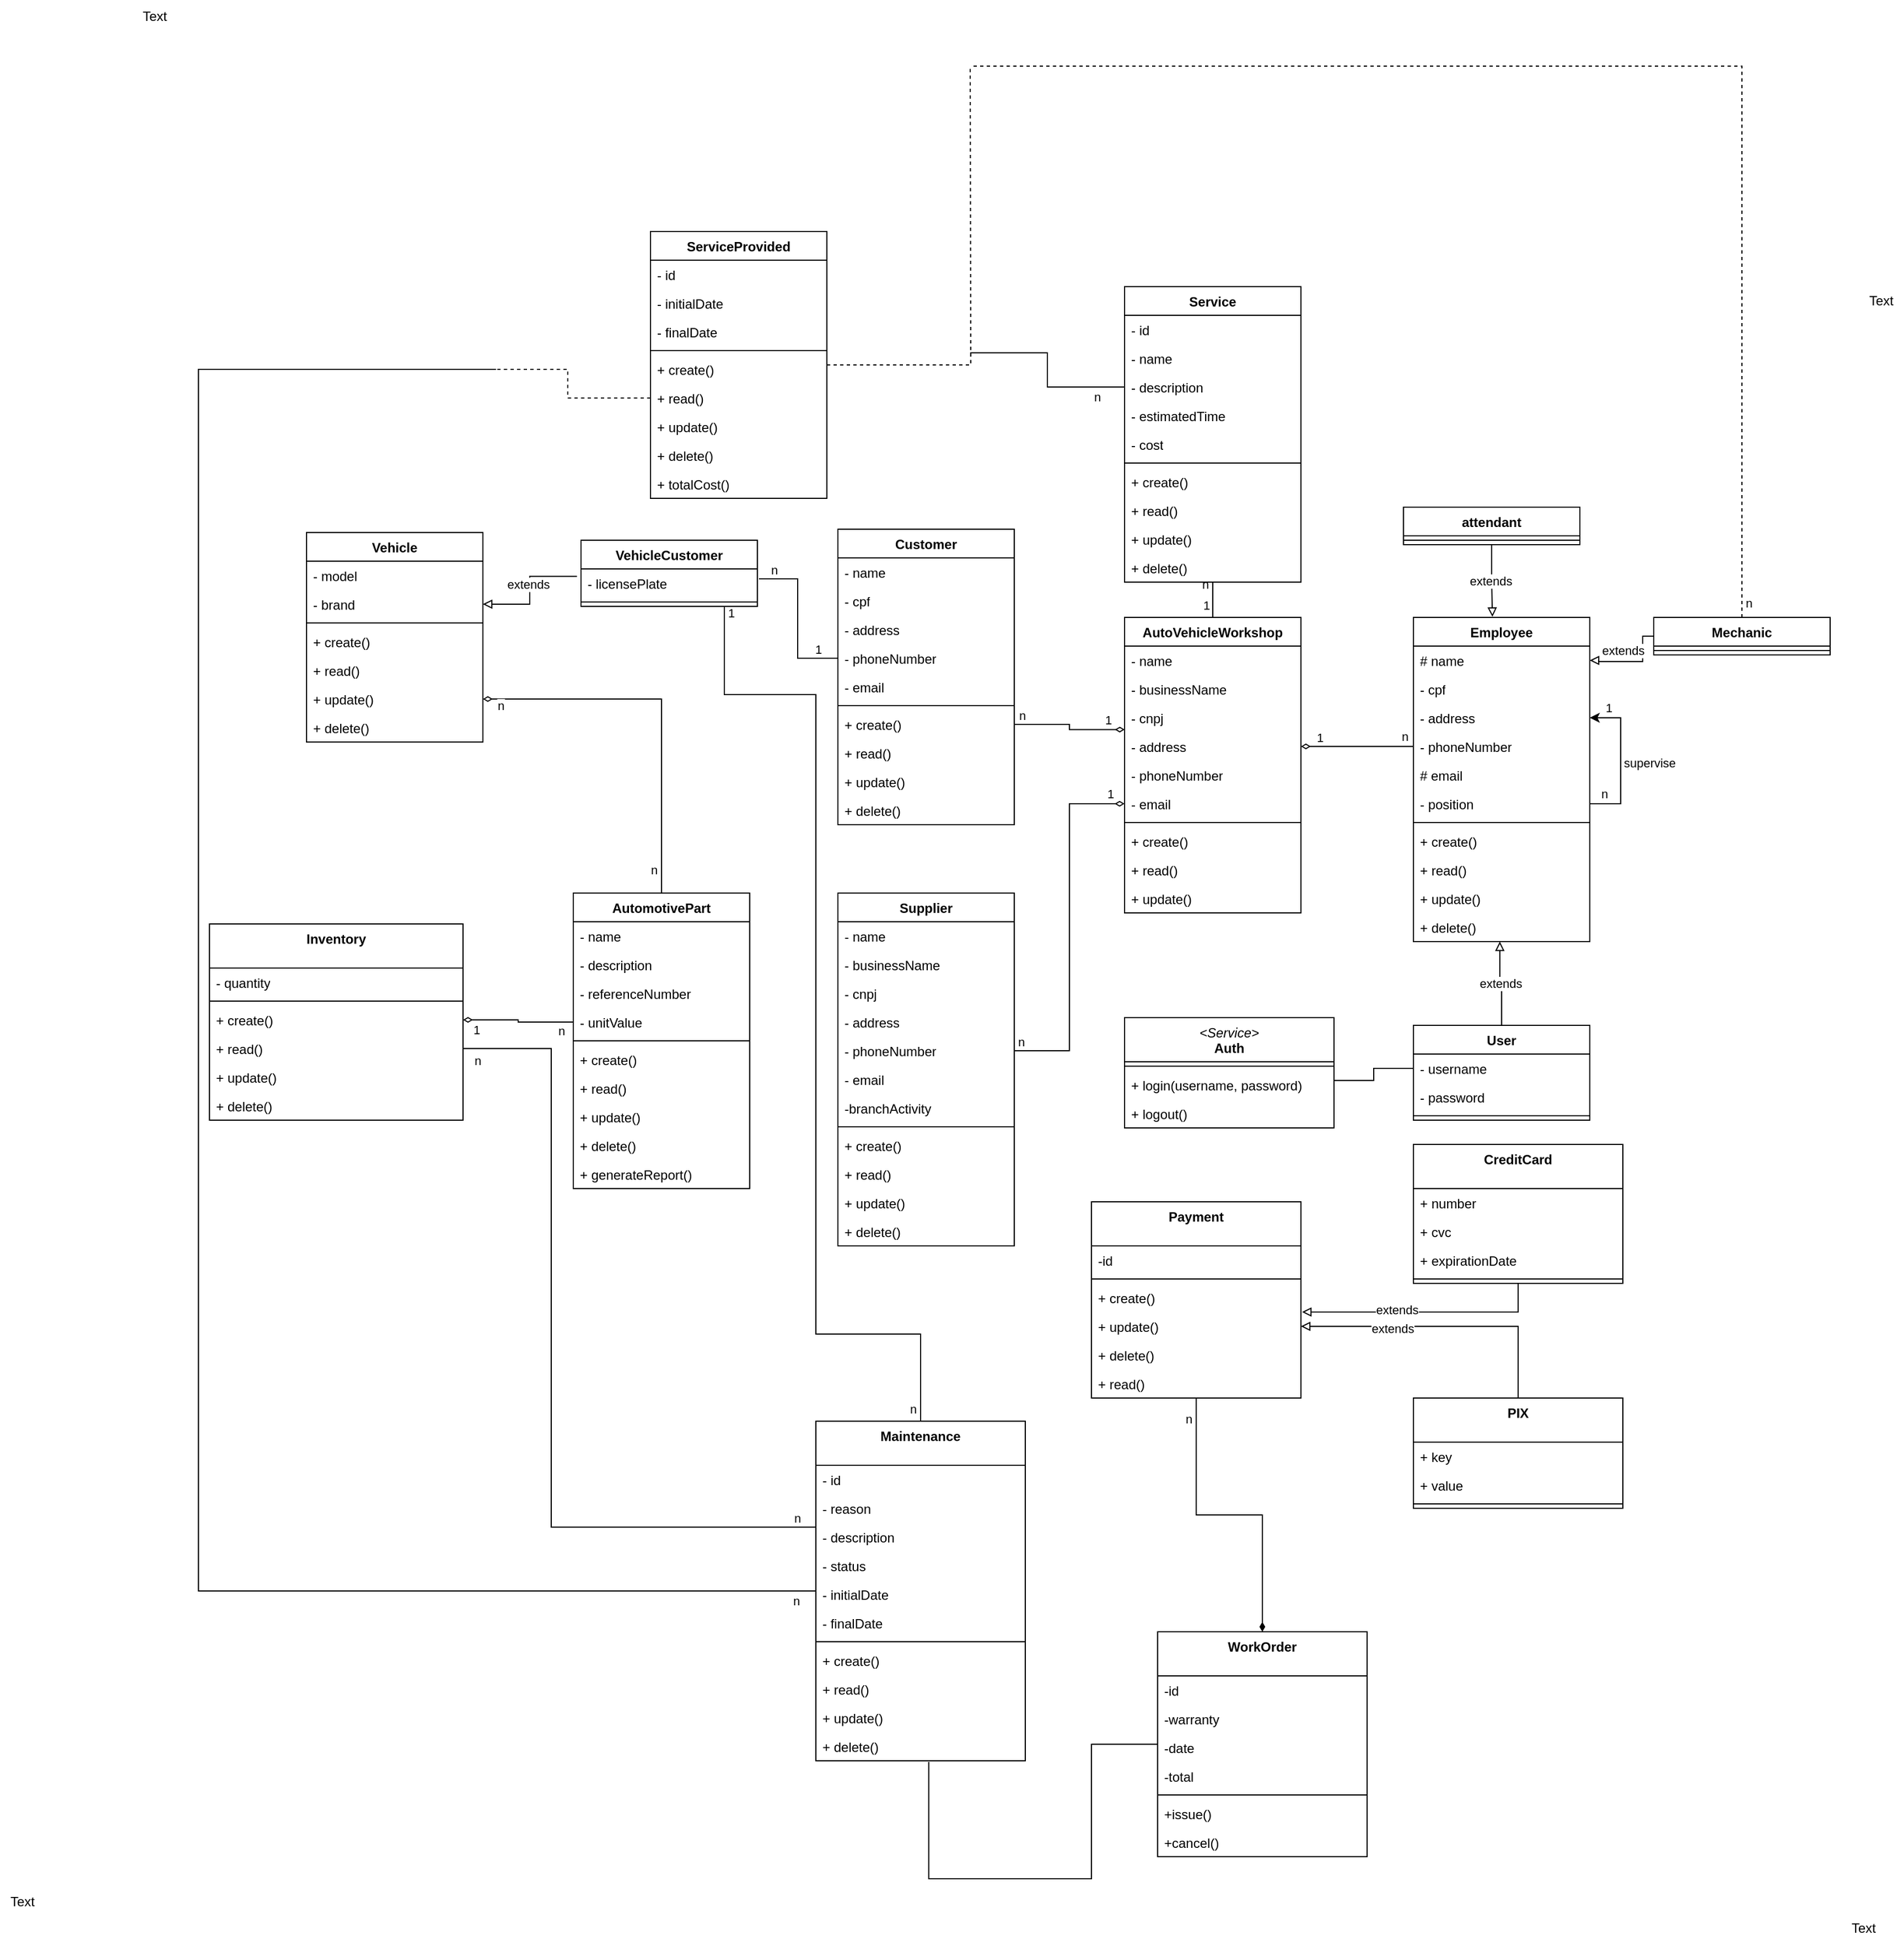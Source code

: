<mxfile version="22.0.8" type="google">
  <diagram name="Página-1" id="U-U_8se6vaRIS7Wkg29y">
    <mxGraphModel grid="1" page="1" gridSize="10" guides="1" tooltips="1" connect="1" arrows="1" fold="1" pageScale="1" pageWidth="827" pageHeight="1169" math="0" shadow="0">
      <root>
        <mxCell id="0" />
        <mxCell id="1" parent="0" />
        <mxCell id="VLeMDe858-DH9epRAXmv-9" value="AutoVehicleWorkshop" style="swimlane;fontStyle=1;align=center;verticalAlign=top;childLayout=stackLayout;horizontal=1;startSize=26;horizontalStack=0;resizeParent=1;resizeParentMax=0;resizeLast=0;collapsible=1;marginBottom=0;whiteSpace=wrap;html=1;" vertex="1" parent="1">
          <mxGeometry x="780" y="550" width="160" height="268" as="geometry" />
        </mxCell>
        <mxCell id="VLeMDe858-DH9epRAXmv-16" value="- name" style="text;strokeColor=none;fillColor=none;align=left;verticalAlign=top;spacingLeft=4;spacingRight=4;overflow=hidden;rotatable=0;points=[[0,0.5],[1,0.5]];portConstraint=eastwest;whiteSpace=wrap;html=1;" vertex="1" parent="VLeMDe858-DH9epRAXmv-9">
          <mxGeometry y="26" width="160" height="26" as="geometry" />
        </mxCell>
        <mxCell id="VLeMDe858-DH9epRAXmv-19" value="- &lt;span lang=&quot;en&quot; class=&quot;HwtZe&quot;&gt;&lt;/span&gt;businessName" style="text;strokeColor=none;fillColor=none;align=left;verticalAlign=top;spacingLeft=4;spacingRight=4;overflow=hidden;rotatable=0;points=[[0,0.5],[1,0.5]];portConstraint=eastwest;whiteSpace=wrap;html=1;" vertex="1" parent="VLeMDe858-DH9epRAXmv-9">
          <mxGeometry y="52" width="160" height="26" as="geometry" />
        </mxCell>
        <mxCell id="VLeMDe858-DH9epRAXmv-10" value="- cnpj" style="text;strokeColor=none;fillColor=none;align=left;verticalAlign=top;spacingLeft=4;spacingRight=4;overflow=hidden;rotatable=0;points=[[0,0.5],[1,0.5]];portConstraint=eastwest;whiteSpace=wrap;html=1;" vertex="1" parent="VLeMDe858-DH9epRAXmv-9">
          <mxGeometry y="78" width="160" height="26" as="geometry" />
        </mxCell>
        <mxCell id="VLeMDe858-DH9epRAXmv-20" value="&lt;div&gt;- address&lt;br&gt;&lt;/div&gt;" style="text;strokeColor=none;fillColor=none;align=left;verticalAlign=top;spacingLeft=4;spacingRight=4;overflow=hidden;rotatable=0;points=[[0,0.5],[1,0.5]];portConstraint=eastwest;whiteSpace=wrap;html=1;" vertex="1" parent="VLeMDe858-DH9epRAXmv-9">
          <mxGeometry y="104" width="160" height="26" as="geometry" />
        </mxCell>
        <mxCell id="VLeMDe858-DH9epRAXmv-21" value="&lt;div&gt;- phoneNumber&lt;br&gt;&lt;/div&gt;" style="text;strokeColor=none;fillColor=none;align=left;verticalAlign=top;spacingLeft=4;spacingRight=4;overflow=hidden;rotatable=0;points=[[0,0.5],[1,0.5]];portConstraint=eastwest;whiteSpace=wrap;html=1;" vertex="1" parent="VLeMDe858-DH9epRAXmv-9">
          <mxGeometry y="130" width="160" height="26" as="geometry" />
        </mxCell>
        <mxCell id="VLeMDe858-DH9epRAXmv-22" value="&lt;div&gt;- email&lt;/div&gt;" style="text;strokeColor=none;fillColor=none;align=left;verticalAlign=top;spacingLeft=4;spacingRight=4;overflow=hidden;rotatable=0;points=[[0,0.5],[1,0.5]];portConstraint=eastwest;whiteSpace=wrap;html=1;" vertex="1" parent="VLeMDe858-DH9epRAXmv-9">
          <mxGeometry y="156" width="160" height="26" as="geometry" />
        </mxCell>
        <mxCell id="VLeMDe858-DH9epRAXmv-11" value="" style="line;strokeWidth=1;fillColor=none;align=left;verticalAlign=middle;spacingTop=-1;spacingLeft=3;spacingRight=3;rotatable=0;labelPosition=right;points=[];portConstraint=eastwest;strokeColor=inherit;" vertex="1" parent="VLeMDe858-DH9epRAXmv-9">
          <mxGeometry y="182" width="160" height="8" as="geometry" />
        </mxCell>
        <mxCell id="VLeMDe858-DH9epRAXmv-12" value="+ create()" style="text;strokeColor=none;fillColor=none;align=left;verticalAlign=top;spacingLeft=4;spacingRight=4;overflow=hidden;rotatable=0;points=[[0,0.5],[1,0.5]];portConstraint=eastwest;whiteSpace=wrap;html=1;" vertex="1" parent="VLeMDe858-DH9epRAXmv-9">
          <mxGeometry y="190" width="160" height="26" as="geometry" />
        </mxCell>
        <mxCell id="VLeMDe858-DH9epRAXmv-24" value="+ read()" style="text;strokeColor=none;fillColor=none;align=left;verticalAlign=top;spacingLeft=4;spacingRight=4;overflow=hidden;rotatable=0;points=[[0,0.5],[1,0.5]];portConstraint=eastwest;whiteSpace=wrap;html=1;" vertex="1" parent="VLeMDe858-DH9epRAXmv-9">
          <mxGeometry y="216" width="160" height="26" as="geometry" />
        </mxCell>
        <mxCell id="VLeMDe858-DH9epRAXmv-23" value="+ update()" style="text;strokeColor=none;fillColor=none;align=left;verticalAlign=top;spacingLeft=4;spacingRight=4;overflow=hidden;rotatable=0;points=[[0,0.5],[1,0.5]];portConstraint=eastwest;whiteSpace=wrap;html=1;" vertex="1" parent="VLeMDe858-DH9epRAXmv-9">
          <mxGeometry y="242" width="160" height="26" as="geometry" />
        </mxCell>
        <mxCell id="VLeMDe858-DH9epRAXmv-25" value="Employee" style="swimlane;fontStyle=1;align=center;verticalAlign=top;childLayout=stackLayout;horizontal=1;startSize=26;horizontalStack=0;resizeParent=1;resizeParentMax=0;resizeLast=0;collapsible=1;marginBottom=0;whiteSpace=wrap;html=1;" vertex="1" parent="1">
          <mxGeometry x="1042" y="550" width="160" height="294" as="geometry" />
        </mxCell>
        <mxCell id="VLeMDe858-DH9epRAXmv-26" value="# name" style="text;strokeColor=none;fillColor=none;align=left;verticalAlign=top;spacingLeft=4;spacingRight=4;overflow=hidden;rotatable=0;points=[[0,0.5],[1,0.5]];portConstraint=eastwest;whiteSpace=wrap;html=1;" vertex="1" parent="VLeMDe858-DH9epRAXmv-25">
          <mxGeometry y="26" width="160" height="26" as="geometry" />
        </mxCell>
        <mxCell id="VLeMDe858-DH9epRAXmv-28" value="- cpf" style="text;strokeColor=none;fillColor=none;align=left;verticalAlign=top;spacingLeft=4;spacingRight=4;overflow=hidden;rotatable=0;points=[[0,0.5],[1,0.5]];portConstraint=eastwest;whiteSpace=wrap;html=1;" vertex="1" parent="VLeMDe858-DH9epRAXmv-25">
          <mxGeometry y="52" width="160" height="26" as="geometry" />
        </mxCell>
        <mxCell id="VLeMDe858-DH9epRAXmv-29" value="&lt;div&gt;- address&lt;br&gt;&lt;/div&gt;" style="text;strokeColor=none;fillColor=none;align=left;verticalAlign=top;spacingLeft=4;spacingRight=4;overflow=hidden;rotatable=0;points=[[0,0.5],[1,0.5]];portConstraint=eastwest;whiteSpace=wrap;html=1;" vertex="1" parent="VLeMDe858-DH9epRAXmv-25">
          <mxGeometry y="78" width="160" height="26" as="geometry" />
        </mxCell>
        <mxCell id="VLeMDe858-DH9epRAXmv-30" value="&lt;div&gt;- phoneNumber&lt;br&gt;&lt;/div&gt;" style="text;strokeColor=none;fillColor=none;align=left;verticalAlign=top;spacingLeft=4;spacingRight=4;overflow=hidden;rotatable=0;points=[[0,0.5],[1,0.5]];portConstraint=eastwest;whiteSpace=wrap;html=1;" vertex="1" parent="VLeMDe858-DH9epRAXmv-25">
          <mxGeometry y="104" width="160" height="26" as="geometry" />
        </mxCell>
        <mxCell id="VLeMDe858-DH9epRAXmv-31" value="&lt;div&gt;# email&lt;/div&gt;" style="text;strokeColor=none;fillColor=none;align=left;verticalAlign=top;spacingLeft=4;spacingRight=4;overflow=hidden;rotatable=0;points=[[0,0.5],[1,0.5]];portConstraint=eastwest;whiteSpace=wrap;html=1;" vertex="1" parent="VLeMDe858-DH9epRAXmv-25">
          <mxGeometry y="130" width="160" height="26" as="geometry" />
        </mxCell>
        <mxCell id="2aKjWGJbOCy4Q2XnhH5D-3" style="edgeStyle=elbowEdgeStyle;rounded=0;orthogonalLoop=1;jettySize=auto;html=1;entryX=1;entryY=0.5;entryDx=0;entryDy=0;elbow=horizontal;" edge="1" parent="VLeMDe858-DH9epRAXmv-25" source="VLeMDe858-DH9epRAXmv-48" target="VLeMDe858-DH9epRAXmv-29">
          <mxGeometry relative="1" as="geometry">
            <Array as="points">
              <mxPoint x="188" y="130" />
            </Array>
          </mxGeometry>
        </mxCell>
        <mxCell id="2aKjWGJbOCy4Q2XnhH5D-4" value="n" style="edgeLabel;html=1;align=center;verticalAlign=middle;resizable=0;points=[];" connectable="0" vertex="1" parent="2aKjWGJbOCy4Q2XnhH5D-3">
          <mxGeometry x="-0.809" relative="1" as="geometry">
            <mxPoint y="-9" as="offset" />
          </mxGeometry>
        </mxCell>
        <mxCell id="2aKjWGJbOCy4Q2XnhH5D-5" value="1" style="edgeLabel;html=1;align=center;verticalAlign=middle;resizable=0;points=[];" connectable="0" vertex="1" parent="2aKjWGJbOCy4Q2XnhH5D-3">
          <mxGeometry x="0.743" y="-1" relative="1" as="geometry">
            <mxPoint y="-8" as="offset" />
          </mxGeometry>
        </mxCell>
        <mxCell id="2aKjWGJbOCy4Q2XnhH5D-6" value="supervise" style="edgeLabel;html=1;align=center;verticalAlign=middle;resizable=0;points=[];" connectable="0" vertex="1" parent="2aKjWGJbOCy4Q2XnhH5D-3">
          <mxGeometry x="0.177" y="-1" relative="1" as="geometry">
            <mxPoint x="25" y="14" as="offset" />
          </mxGeometry>
        </mxCell>
        <mxCell id="VLeMDe858-DH9epRAXmv-48" value="&lt;div&gt;- position&lt;/div&gt;" style="text;strokeColor=none;fillColor=none;align=left;verticalAlign=top;spacingLeft=4;spacingRight=4;overflow=hidden;rotatable=0;points=[[0,0.5],[1,0.5]];portConstraint=eastwest;whiteSpace=wrap;html=1;" vertex="1" parent="VLeMDe858-DH9epRAXmv-25">
          <mxGeometry y="156" width="160" height="26" as="geometry" />
        </mxCell>
        <mxCell id="VLeMDe858-DH9epRAXmv-32" value="" style="line;strokeWidth=1;fillColor=none;align=left;verticalAlign=middle;spacingTop=-1;spacingLeft=3;spacingRight=3;rotatable=0;labelPosition=right;points=[];portConstraint=eastwest;strokeColor=inherit;" vertex="1" parent="VLeMDe858-DH9epRAXmv-25">
          <mxGeometry y="182" width="160" height="8" as="geometry" />
        </mxCell>
        <mxCell id="VLeMDe858-DH9epRAXmv-33" value="+ create()" style="text;strokeColor=none;fillColor=none;align=left;verticalAlign=top;spacingLeft=4;spacingRight=4;overflow=hidden;rotatable=0;points=[[0,0.5],[1,0.5]];portConstraint=eastwest;whiteSpace=wrap;html=1;" vertex="1" parent="VLeMDe858-DH9epRAXmv-25">
          <mxGeometry y="190" width="160" height="26" as="geometry" />
        </mxCell>
        <mxCell id="VLeMDe858-DH9epRAXmv-35" value="+ read()" style="text;strokeColor=none;fillColor=none;align=left;verticalAlign=top;spacingLeft=4;spacingRight=4;overflow=hidden;rotatable=0;points=[[0,0.5],[1,0.5]];portConstraint=eastwest;whiteSpace=wrap;html=1;" vertex="1" parent="VLeMDe858-DH9epRAXmv-25">
          <mxGeometry y="216" width="160" height="26" as="geometry" />
        </mxCell>
        <mxCell id="VLeMDe858-DH9epRAXmv-34" value="+ update()" style="text;strokeColor=none;fillColor=none;align=left;verticalAlign=top;spacingLeft=4;spacingRight=4;overflow=hidden;rotatable=0;points=[[0,0.5],[1,0.5]];portConstraint=eastwest;whiteSpace=wrap;html=1;" vertex="1" parent="VLeMDe858-DH9epRAXmv-25">
          <mxGeometry y="242" width="160" height="26" as="geometry" />
        </mxCell>
        <mxCell id="VLeMDe858-DH9epRAXmv-36" value="+ delete()" style="text;strokeColor=none;fillColor=none;align=left;verticalAlign=top;spacingLeft=4;spacingRight=4;overflow=hidden;rotatable=0;points=[[0,0.5],[1,0.5]];portConstraint=eastwest;whiteSpace=wrap;html=1;" vertex="1" parent="VLeMDe858-DH9epRAXmv-25">
          <mxGeometry y="268" width="160" height="26" as="geometry" />
        </mxCell>
        <mxCell id="VLeMDe858-DH9epRAXmv-37" value="User" style="swimlane;fontStyle=1;align=center;verticalAlign=top;childLayout=stackLayout;horizontal=1;startSize=26;horizontalStack=0;resizeParent=1;resizeParentMax=0;resizeLast=0;collapsible=1;marginBottom=0;whiteSpace=wrap;html=1;" vertex="1" parent="1">
          <mxGeometry x="1042" y="920" width="160" height="86" as="geometry" />
        </mxCell>
        <mxCell id="VLeMDe858-DH9epRAXmv-38" value="- username" style="text;strokeColor=none;fillColor=none;align=left;verticalAlign=top;spacingLeft=4;spacingRight=4;overflow=hidden;rotatable=0;points=[[0,0.5],[1,0.5]];portConstraint=eastwest;whiteSpace=wrap;html=1;" vertex="1" parent="VLeMDe858-DH9epRAXmv-37">
          <mxGeometry y="26" width="160" height="26" as="geometry" />
        </mxCell>
        <mxCell id="VLeMDe858-DH9epRAXmv-49" value="&lt;div&gt;- password&lt;/div&gt;" style="text;strokeColor=none;fillColor=none;align=left;verticalAlign=top;spacingLeft=4;spacingRight=4;overflow=hidden;rotatable=0;points=[[0,0.5],[1,0.5]];portConstraint=eastwest;whiteSpace=wrap;html=1;" vertex="1" parent="VLeMDe858-DH9epRAXmv-37">
          <mxGeometry y="52" width="160" height="26" as="geometry" />
        </mxCell>
        <mxCell id="VLeMDe858-DH9epRAXmv-43" value="" style="line;strokeWidth=1;fillColor=none;align=left;verticalAlign=middle;spacingTop=-1;spacingLeft=3;spacingRight=3;rotatable=0;labelPosition=right;points=[];portConstraint=eastwest;strokeColor=inherit;" vertex="1" parent="VLeMDe858-DH9epRAXmv-37">
          <mxGeometry y="78" width="160" height="8" as="geometry" />
        </mxCell>
        <mxCell id="VLeMDe858-DH9epRAXmv-50" value="&lt;div&gt;&lt;i style=&quot;font-weight: normal;&quot;&gt;&amp;lt;Service&amp;gt;&lt;/i&gt;&lt;br&gt;&lt;/div&gt;&lt;div&gt;Auth&lt;/div&gt;" style="swimlane;fontStyle=1;align=center;verticalAlign=top;childLayout=stackLayout;horizontal=1;startSize=40;horizontalStack=0;resizeParent=1;resizeParentMax=0;resizeLast=0;collapsible=1;marginBottom=0;whiteSpace=wrap;html=1;" vertex="1" parent="1">
          <mxGeometry x="780" y="913" width="190" height="100" as="geometry" />
        </mxCell>
        <mxCell id="VLeMDe858-DH9epRAXmv-54" value="" style="line;strokeWidth=1;fillColor=none;align=left;verticalAlign=middle;spacingTop=-1;spacingLeft=3;spacingRight=3;rotatable=0;labelPosition=right;points=[];portConstraint=eastwest;strokeColor=inherit;" vertex="1" parent="VLeMDe858-DH9epRAXmv-50">
          <mxGeometry y="40" width="190" height="8" as="geometry" />
        </mxCell>
        <mxCell id="VLeMDe858-DH9epRAXmv-55" value="+ login(username, password)" style="text;strokeColor=none;fillColor=none;align=left;verticalAlign=top;spacingLeft=4;spacingRight=4;overflow=hidden;rotatable=0;points=[[0,0.5],[1,0.5]];portConstraint=eastwest;whiteSpace=wrap;html=1;" vertex="1" parent="VLeMDe858-DH9epRAXmv-50">
          <mxGeometry y="48" width="190" height="26" as="geometry" />
        </mxCell>
        <mxCell id="VLeMDe858-DH9epRAXmv-56" value="+ logout()" style="text;strokeColor=none;fillColor=none;align=left;verticalAlign=top;spacingLeft=4;spacingRight=4;overflow=hidden;rotatable=0;points=[[0,0.5],[1,0.5]];portConstraint=eastwest;whiteSpace=wrap;html=1;" vertex="1" parent="VLeMDe858-DH9epRAXmv-50">
          <mxGeometry y="74" width="190" height="26" as="geometry" />
        </mxCell>
        <mxCell id="VLeMDe858-DH9epRAXmv-60" style="edgeStyle=orthogonalEdgeStyle;rounded=0;orthogonalLoop=1;jettySize=auto;html=1;entryX=0.49;entryY=1;entryDx=0;entryDy=0;entryPerimeter=0;endArrow=block;endFill=0;" edge="1" parent="1" source="VLeMDe858-DH9epRAXmv-37" target="VLeMDe858-DH9epRAXmv-36">
          <mxGeometry relative="1" as="geometry" />
        </mxCell>
        <mxCell id="VLeMDe858-DH9epRAXmv-82" value="extends" style="edgeLabel;html=1;align=center;verticalAlign=middle;resizable=0;points=[];" connectable="0" vertex="1" parent="VLeMDe858-DH9epRAXmv-60">
          <mxGeometry x="0.005" relative="1" as="geometry">
            <mxPoint as="offset" />
          </mxGeometry>
        </mxCell>
        <mxCell id="VLeMDe858-DH9epRAXmv-61" style="edgeStyle=orthogonalEdgeStyle;rounded=0;orthogonalLoop=1;jettySize=auto;html=1;entryX=1;entryY=0.5;entryDx=0;entryDy=0;endArrow=diamondThin;endFill=0;" edge="1" parent="1" source="VLeMDe858-DH9epRAXmv-30" target="VLeMDe858-DH9epRAXmv-20">
          <mxGeometry relative="1" as="geometry" />
        </mxCell>
        <mxCell id="VLeMDe858-DH9epRAXmv-65" value="1" style="edgeLabel;html=1;align=center;verticalAlign=middle;resizable=0;points=[];" connectable="0" vertex="1" parent="VLeMDe858-DH9epRAXmv-61">
          <mxGeometry x="0.678" y="-1" relative="1" as="geometry">
            <mxPoint y="-7" as="offset" />
          </mxGeometry>
        </mxCell>
        <mxCell id="VLeMDe858-DH9epRAXmv-66" value="n" style="edgeLabel;html=1;align=center;verticalAlign=middle;resizable=0;points=[];" connectable="0" vertex="1" parent="VLeMDe858-DH9epRAXmv-61">
          <mxGeometry x="-0.835" y="1" relative="1" as="geometry">
            <mxPoint y="-10" as="offset" />
          </mxGeometry>
        </mxCell>
        <mxCell id="VLeMDe858-DH9epRAXmv-68" style="edgeStyle=orthogonalEdgeStyle;rounded=0;orthogonalLoop=1;jettySize=auto;html=1;entryX=0;entryY=0.5;entryDx=0;entryDy=0;endArrow=none;endFill=0;" edge="1" parent="1" source="VLeMDe858-DH9epRAXmv-54" target="VLeMDe858-DH9epRAXmv-38">
          <mxGeometry relative="1" as="geometry">
            <Array as="points">
              <mxPoint x="970" y="970" />
              <mxPoint x="1006" y="970" />
              <mxPoint x="1006" y="959" />
            </Array>
          </mxGeometry>
        </mxCell>
        <mxCell id="Wbg5my5q4M3n6_a3gFR6-23" style="edgeStyle=orthogonalEdgeStyle;rounded=0;orthogonalLoop=1;jettySize=auto;html=1;entryX=0.5;entryY=0;entryDx=0;entryDy=0;startArrow=none;startFill=0;endArrow=none;endFill=0;" edge="1" parent="1" target="Wbg5my5q4M3n6_a3gFR6-1">
          <mxGeometry relative="1" as="geometry">
            <Array as="points">
              <mxPoint x="417" y="540" />
              <mxPoint x="417" y="620" />
              <mxPoint x="500" y="620" />
              <mxPoint x="500" y="1200" />
              <mxPoint x="595" y="1200" />
            </Array>
            <mxPoint x="420" y="540" as="sourcePoint" />
          </mxGeometry>
        </mxCell>
        <mxCell id="Wbg5my5q4M3n6_a3gFR6-24" value="1" style="edgeLabel;html=1;align=center;verticalAlign=middle;resizable=0;points=[];" connectable="0" vertex="1" parent="Wbg5my5q4M3n6_a3gFR6-23">
          <mxGeometry x="-0.953" y="1" relative="1" as="geometry">
            <mxPoint x="5" y="-13" as="offset" />
          </mxGeometry>
        </mxCell>
        <mxCell id="Wbg5my5q4M3n6_a3gFR6-25" value="n" style="edgeLabel;html=1;align=center;verticalAlign=middle;resizable=0;points=[];" connectable="0" vertex="1" parent="Wbg5my5q4M3n6_a3gFR6-23">
          <mxGeometry x="0.954" y="1" relative="1" as="geometry">
            <mxPoint x="-8" y="10" as="offset" />
          </mxGeometry>
        </mxCell>
        <mxCell id="VLeMDe858-DH9epRAXmv-70" value="Customer" style="swimlane;fontStyle=1;align=center;verticalAlign=top;childLayout=stackLayout;horizontal=1;startSize=26;horizontalStack=0;resizeParent=1;resizeParentMax=0;resizeLast=0;collapsible=1;marginBottom=0;whiteSpace=wrap;html=1;" vertex="1" parent="1">
          <mxGeometry x="520" y="470" width="160" height="268" as="geometry" />
        </mxCell>
        <mxCell id="VLeMDe858-DH9epRAXmv-71" value="- name" style="text;strokeColor=none;fillColor=none;align=left;verticalAlign=top;spacingLeft=4;spacingRight=4;overflow=hidden;rotatable=0;points=[[0,0.5],[1,0.5]];portConstraint=eastwest;whiteSpace=wrap;html=1;" vertex="1" parent="VLeMDe858-DH9epRAXmv-70">
          <mxGeometry y="26" width="160" height="26" as="geometry" />
        </mxCell>
        <mxCell id="VLeMDe858-DH9epRAXmv-72" value="- cpf" style="text;strokeColor=none;fillColor=none;align=left;verticalAlign=top;spacingLeft=4;spacingRight=4;overflow=hidden;rotatable=0;points=[[0,0.5],[1,0.5]];portConstraint=eastwest;whiteSpace=wrap;html=1;" vertex="1" parent="VLeMDe858-DH9epRAXmv-70">
          <mxGeometry y="52" width="160" height="26" as="geometry" />
        </mxCell>
        <mxCell id="VLeMDe858-DH9epRAXmv-73" value="&lt;div&gt;- address&lt;br&gt;&lt;/div&gt;" style="text;strokeColor=none;fillColor=none;align=left;verticalAlign=top;spacingLeft=4;spacingRight=4;overflow=hidden;rotatable=0;points=[[0,0.5],[1,0.5]];portConstraint=eastwest;whiteSpace=wrap;html=1;" vertex="1" parent="VLeMDe858-DH9epRAXmv-70">
          <mxGeometry y="78" width="160" height="26" as="geometry" />
        </mxCell>
        <mxCell id="VLeMDe858-DH9epRAXmv-74" value="&lt;div&gt;- phoneNumber&lt;br&gt;&lt;/div&gt;" style="text;strokeColor=none;fillColor=none;align=left;verticalAlign=top;spacingLeft=4;spacingRight=4;overflow=hidden;rotatable=0;points=[[0,0.5],[1,0.5]];portConstraint=eastwest;whiteSpace=wrap;html=1;" vertex="1" parent="VLeMDe858-DH9epRAXmv-70">
          <mxGeometry y="104" width="160" height="26" as="geometry" />
        </mxCell>
        <mxCell id="VLeMDe858-DH9epRAXmv-75" value="&lt;div&gt;- email&lt;/div&gt;" style="text;strokeColor=none;fillColor=none;align=left;verticalAlign=top;spacingLeft=4;spacingRight=4;overflow=hidden;rotatable=0;points=[[0,0.5],[1,0.5]];portConstraint=eastwest;whiteSpace=wrap;html=1;" vertex="1" parent="VLeMDe858-DH9epRAXmv-70">
          <mxGeometry y="130" width="160" height="26" as="geometry" />
        </mxCell>
        <mxCell id="VLeMDe858-DH9epRAXmv-77" value="" style="line;strokeWidth=1;fillColor=none;align=left;verticalAlign=middle;spacingTop=-1;spacingLeft=3;spacingRight=3;rotatable=0;labelPosition=right;points=[];portConstraint=eastwest;strokeColor=inherit;" vertex="1" parent="VLeMDe858-DH9epRAXmv-70">
          <mxGeometry y="156" width="160" height="8" as="geometry" />
        </mxCell>
        <mxCell id="VLeMDe858-DH9epRAXmv-78" value="+ create()" style="text;strokeColor=none;fillColor=none;align=left;verticalAlign=top;spacingLeft=4;spacingRight=4;overflow=hidden;rotatable=0;points=[[0,0.5],[1,0.5]];portConstraint=eastwest;whiteSpace=wrap;html=1;" vertex="1" parent="VLeMDe858-DH9epRAXmv-70">
          <mxGeometry y="164" width="160" height="26" as="geometry" />
        </mxCell>
        <mxCell id="VLeMDe858-DH9epRAXmv-79" value="+ read()" style="text;strokeColor=none;fillColor=none;align=left;verticalAlign=top;spacingLeft=4;spacingRight=4;overflow=hidden;rotatable=0;points=[[0,0.5],[1,0.5]];portConstraint=eastwest;whiteSpace=wrap;html=1;" vertex="1" parent="VLeMDe858-DH9epRAXmv-70">
          <mxGeometry y="190" width="160" height="26" as="geometry" />
        </mxCell>
        <mxCell id="VLeMDe858-DH9epRAXmv-80" value="+ update()" style="text;strokeColor=none;fillColor=none;align=left;verticalAlign=top;spacingLeft=4;spacingRight=4;overflow=hidden;rotatable=0;points=[[0,0.5],[1,0.5]];portConstraint=eastwest;whiteSpace=wrap;html=1;" vertex="1" parent="VLeMDe858-DH9epRAXmv-70">
          <mxGeometry y="216" width="160" height="26" as="geometry" />
        </mxCell>
        <mxCell id="VLeMDe858-DH9epRAXmv-81" value="+ delete()" style="text;strokeColor=none;fillColor=none;align=left;verticalAlign=top;spacingLeft=4;spacingRight=4;overflow=hidden;rotatable=0;points=[[0,0.5],[1,0.5]];portConstraint=eastwest;whiteSpace=wrap;html=1;" vertex="1" parent="VLeMDe858-DH9epRAXmv-70">
          <mxGeometry y="242" width="160" height="26" as="geometry" />
        </mxCell>
        <mxCell id="VLeMDe858-DH9epRAXmv-116" value="Supplier" style="swimlane;fontStyle=1;align=center;verticalAlign=top;childLayout=stackLayout;horizontal=1;startSize=26;horizontalStack=0;resizeParent=1;resizeParentMax=0;resizeLast=0;collapsible=1;marginBottom=0;whiteSpace=wrap;html=1;" vertex="1" parent="1">
          <mxGeometry x="520" y="800" width="160" height="320" as="geometry" />
        </mxCell>
        <mxCell id="VLeMDe858-DH9epRAXmv-117" value="- name" style="text;strokeColor=none;fillColor=none;align=left;verticalAlign=top;spacingLeft=4;spacingRight=4;overflow=hidden;rotatable=0;points=[[0,0.5],[1,0.5]];portConstraint=eastwest;whiteSpace=wrap;html=1;" vertex="1" parent="VLeMDe858-DH9epRAXmv-116">
          <mxGeometry y="26" width="160" height="26" as="geometry" />
        </mxCell>
        <mxCell id="VLeMDe858-DH9epRAXmv-118" value="- &lt;span lang=&quot;en&quot; class=&quot;HwtZe&quot;&gt;&lt;/span&gt;businessName" style="text;strokeColor=none;fillColor=none;align=left;verticalAlign=top;spacingLeft=4;spacingRight=4;overflow=hidden;rotatable=0;points=[[0,0.5],[1,0.5]];portConstraint=eastwest;whiteSpace=wrap;html=1;" vertex="1" parent="VLeMDe858-DH9epRAXmv-116">
          <mxGeometry y="52" width="160" height="26" as="geometry" />
        </mxCell>
        <mxCell id="VLeMDe858-DH9epRAXmv-119" value="- cnpj" style="text;strokeColor=none;fillColor=none;align=left;verticalAlign=top;spacingLeft=4;spacingRight=4;overflow=hidden;rotatable=0;points=[[0,0.5],[1,0.5]];portConstraint=eastwest;whiteSpace=wrap;html=1;" vertex="1" parent="VLeMDe858-DH9epRAXmv-116">
          <mxGeometry y="78" width="160" height="26" as="geometry" />
        </mxCell>
        <mxCell id="VLeMDe858-DH9epRAXmv-120" value="&lt;div&gt;- address&lt;br&gt;&lt;/div&gt;" style="text;strokeColor=none;fillColor=none;align=left;verticalAlign=top;spacingLeft=4;spacingRight=4;overflow=hidden;rotatable=0;points=[[0,0.5],[1,0.5]];portConstraint=eastwest;whiteSpace=wrap;html=1;" vertex="1" parent="VLeMDe858-DH9epRAXmv-116">
          <mxGeometry y="104" width="160" height="26" as="geometry" />
        </mxCell>
        <mxCell id="VLeMDe858-DH9epRAXmv-121" value="&lt;div&gt;- phoneNumber&lt;br&gt;&lt;/div&gt;" style="text;strokeColor=none;fillColor=none;align=left;verticalAlign=top;spacingLeft=4;spacingRight=4;overflow=hidden;rotatable=0;points=[[0,0.5],[1,0.5]];portConstraint=eastwest;whiteSpace=wrap;html=1;" vertex="1" parent="VLeMDe858-DH9epRAXmv-116">
          <mxGeometry y="130" width="160" height="26" as="geometry" />
        </mxCell>
        <mxCell id="VLeMDe858-DH9epRAXmv-122" value="&lt;div&gt;- email&lt;/div&gt;" style="text;strokeColor=none;fillColor=none;align=left;verticalAlign=top;spacingLeft=4;spacingRight=4;overflow=hidden;rotatable=0;points=[[0,0.5],[1,0.5]];portConstraint=eastwest;whiteSpace=wrap;html=1;" vertex="1" parent="VLeMDe858-DH9epRAXmv-116">
          <mxGeometry y="156" width="160" height="26" as="geometry" />
        </mxCell>
        <mxCell id="VLeMDe858-DH9epRAXmv-127" value="-branchActivity" style="text;strokeColor=none;fillColor=none;align=left;verticalAlign=top;spacingLeft=4;spacingRight=4;overflow=hidden;rotatable=0;points=[[0,0.5],[1,0.5]];portConstraint=eastwest;whiteSpace=wrap;html=1;" vertex="1" parent="VLeMDe858-DH9epRAXmv-116">
          <mxGeometry y="182" width="160" height="26" as="geometry" />
        </mxCell>
        <mxCell id="VLeMDe858-DH9epRAXmv-123" value="" style="line;strokeWidth=1;fillColor=none;align=left;verticalAlign=middle;spacingTop=-1;spacingLeft=3;spacingRight=3;rotatable=0;labelPosition=right;points=[];portConstraint=eastwest;strokeColor=inherit;" vertex="1" parent="VLeMDe858-DH9epRAXmv-116">
          <mxGeometry y="208" width="160" height="8" as="geometry" />
        </mxCell>
        <mxCell id="VLeMDe858-DH9epRAXmv-124" value="+ create()" style="text;strokeColor=none;fillColor=none;align=left;verticalAlign=top;spacingLeft=4;spacingRight=4;overflow=hidden;rotatable=0;points=[[0,0.5],[1,0.5]];portConstraint=eastwest;whiteSpace=wrap;html=1;" vertex="1" parent="VLeMDe858-DH9epRAXmv-116">
          <mxGeometry y="216" width="160" height="26" as="geometry" />
        </mxCell>
        <mxCell id="Wbg5my5q4M3n6_a3gFR6-13" value="+ read()" style="text;strokeColor=none;fillColor=none;align=left;verticalAlign=top;spacingLeft=4;spacingRight=4;overflow=hidden;rotatable=0;points=[[0,0.5],[1,0.5]];portConstraint=eastwest;whiteSpace=wrap;html=1;" vertex="1" parent="VLeMDe858-DH9epRAXmv-116">
          <mxGeometry y="242" width="160" height="26" as="geometry" />
        </mxCell>
        <mxCell id="VLeMDe858-DH9epRAXmv-125" value="+ update()" style="text;strokeColor=none;fillColor=none;align=left;verticalAlign=top;spacingLeft=4;spacingRight=4;overflow=hidden;rotatable=0;points=[[0,0.5],[1,0.5]];portConstraint=eastwest;whiteSpace=wrap;html=1;" vertex="1" parent="VLeMDe858-DH9epRAXmv-116">
          <mxGeometry y="268" width="160" height="26" as="geometry" />
        </mxCell>
        <mxCell id="Wbg5my5q4M3n6_a3gFR6-12" value="+ delete()" style="text;strokeColor=none;fillColor=none;align=left;verticalAlign=top;spacingLeft=4;spacingRight=4;overflow=hidden;rotatable=0;points=[[0,0.5],[1,0.5]];portConstraint=eastwest;whiteSpace=wrap;html=1;" vertex="1" parent="VLeMDe858-DH9epRAXmv-116">
          <mxGeometry y="294" width="160" height="26" as="geometry" />
        </mxCell>
        <mxCell id="VLeMDe858-DH9epRAXmv-128" style="edgeStyle=orthogonalEdgeStyle;rounded=0;orthogonalLoop=1;jettySize=auto;html=1;entryX=0.001;entryY=-0.088;entryDx=0;entryDy=0;entryPerimeter=0;endArrow=diamondThin;endFill=0;" edge="1" parent="1" source="VLeMDe858-DH9epRAXmv-78" target="VLeMDe858-DH9epRAXmv-20">
          <mxGeometry relative="1" as="geometry" />
        </mxCell>
        <mxCell id="VLeMDe858-DH9epRAXmv-130" value="1" style="edgeLabel;html=1;align=center;verticalAlign=middle;resizable=0;points=[];" connectable="0" vertex="1" parent="VLeMDe858-DH9epRAXmv-128">
          <mxGeometry x="0.698" y="2" relative="1" as="geometry">
            <mxPoint y="-7" as="offset" />
          </mxGeometry>
        </mxCell>
        <mxCell id="VLeMDe858-DH9epRAXmv-131" value="n" style="edgeLabel;html=1;align=center;verticalAlign=middle;resizable=0;points=[];" connectable="0" vertex="1" parent="VLeMDe858-DH9epRAXmv-128">
          <mxGeometry x="-0.867" relative="1" as="geometry">
            <mxPoint y="-8" as="offset" />
          </mxGeometry>
        </mxCell>
        <mxCell id="VLeMDe858-DH9epRAXmv-129" style="edgeStyle=orthogonalEdgeStyle;rounded=0;orthogonalLoop=1;jettySize=auto;html=1;entryX=0;entryY=0.5;entryDx=0;entryDy=0;endArrow=diamondThin;endFill=0;" edge="1" parent="1" source="VLeMDe858-DH9epRAXmv-121" target="VLeMDe858-DH9epRAXmv-22">
          <mxGeometry relative="1" as="geometry" />
        </mxCell>
        <mxCell id="VLeMDe858-DH9epRAXmv-132" value="1" style="edgeLabel;html=1;align=center;verticalAlign=middle;resizable=0;points=[];" connectable="0" vertex="1" parent="VLeMDe858-DH9epRAXmv-129">
          <mxGeometry x="0.916" y="3" relative="1" as="geometry">
            <mxPoint y="-6" as="offset" />
          </mxGeometry>
        </mxCell>
        <mxCell id="VLeMDe858-DH9epRAXmv-133" value="n" style="edgeLabel;html=1;align=center;verticalAlign=middle;resizable=0;points=[];" connectable="0" vertex="1" parent="VLeMDe858-DH9epRAXmv-129">
          <mxGeometry x="-0.936" y="3" relative="1" as="geometry">
            <mxPoint x="-5" y="-5" as="offset" />
          </mxGeometry>
        </mxCell>
        <mxCell id="VLeMDe858-DH9epRAXmv-134" value="VehicleCustomer" style="swimlane;fontStyle=1;align=center;verticalAlign=top;childLayout=stackLayout;horizontal=1;startSize=26;horizontalStack=0;resizeParent=1;resizeParentMax=0;resizeLast=0;collapsible=1;marginBottom=0;whiteSpace=wrap;html=1;" vertex="1" parent="1">
          <mxGeometry x="287" y="480" width="160" height="60" as="geometry" />
        </mxCell>
        <mxCell id="VLeMDe858-DH9epRAXmv-136" value="- &lt;span lang=&quot;en&quot; class=&quot;HwtZe&quot;&gt;licensePlate&lt;/span&gt;" style="text;strokeColor=none;fillColor=none;align=left;verticalAlign=top;spacingLeft=4;spacingRight=4;overflow=hidden;rotatable=0;points=[[0,0.5],[1,0.5]];portConstraint=eastwest;whiteSpace=wrap;html=1;" vertex="1" parent="VLeMDe858-DH9epRAXmv-134">
          <mxGeometry y="26" width="160" height="26" as="geometry" />
        </mxCell>
        <mxCell id="VLeMDe858-DH9epRAXmv-141" value="" style="line;strokeWidth=1;fillColor=none;align=left;verticalAlign=middle;spacingTop=-1;spacingLeft=3;spacingRight=3;rotatable=0;labelPosition=right;points=[];portConstraint=eastwest;strokeColor=inherit;" vertex="1" parent="VLeMDe858-DH9epRAXmv-134">
          <mxGeometry y="52" width="160" height="8" as="geometry" />
        </mxCell>
        <mxCell id="VLeMDe858-DH9epRAXmv-161" style="edgeStyle=orthogonalEdgeStyle;rounded=0;orthogonalLoop=1;jettySize=auto;html=1;endArrow=diamondThin;endFill=0;entryX=1;entryY=0.5;entryDx=0;entryDy=0;" edge="1" parent="1" source="VLeMDe858-DH9epRAXmv-146" target="2aKjWGJbOCy4Q2XnhH5D-15">
          <mxGeometry relative="1" as="geometry">
            <mxPoint x="380" y="540" as="targetPoint" />
          </mxGeometry>
        </mxCell>
        <mxCell id="VLeMDe858-DH9epRAXmv-163" value="n" style="edgeLabel;html=1;align=center;verticalAlign=middle;resizable=0;points=[];" connectable="0" vertex="1" parent="VLeMDe858-DH9epRAXmv-161">
          <mxGeometry x="0.857" y="-2" relative="1" as="geometry">
            <mxPoint x="-8" y="8" as="offset" />
          </mxGeometry>
        </mxCell>
        <mxCell id="VLeMDe858-DH9epRAXmv-164" value="n" style="edgeLabel;html=1;align=center;verticalAlign=middle;resizable=0;points=[];" connectable="0" vertex="1" parent="VLeMDe858-DH9epRAXmv-161">
          <mxGeometry x="-0.876" relative="1" as="geometry">
            <mxPoint x="-7" as="offset" />
          </mxGeometry>
        </mxCell>
        <mxCell id="VLeMDe858-DH9epRAXmv-146" value="AutomotivePart" style="swimlane;fontStyle=1;align=center;verticalAlign=top;childLayout=stackLayout;horizontal=1;startSize=26;horizontalStack=0;resizeParent=1;resizeParentMax=0;resizeLast=0;collapsible=1;marginBottom=0;whiteSpace=wrap;html=1;" vertex="1" parent="1">
          <mxGeometry x="280" y="800" width="160" height="268" as="geometry" />
        </mxCell>
        <mxCell id="VLeMDe858-DH9epRAXmv-147" value="- name" style="text;strokeColor=none;fillColor=none;align=left;verticalAlign=top;spacingLeft=4;spacingRight=4;overflow=hidden;rotatable=0;points=[[0,0.5],[1,0.5]];portConstraint=eastwest;whiteSpace=wrap;html=1;" vertex="1" parent="VLeMDe858-DH9epRAXmv-146">
          <mxGeometry y="26" width="160" height="26" as="geometry" />
        </mxCell>
        <mxCell id="VLeMDe858-DH9epRAXmv-154" value="- description" style="text;strokeColor=none;fillColor=none;align=left;verticalAlign=top;spacingLeft=4;spacingRight=4;overflow=hidden;rotatable=0;points=[[0,0.5],[1,0.5]];portConstraint=eastwest;whiteSpace=wrap;html=1;" vertex="1" parent="VLeMDe858-DH9epRAXmv-146">
          <mxGeometry y="52" width="160" height="26" as="geometry" />
        </mxCell>
        <mxCell id="VLeMDe858-DH9epRAXmv-148" value="- referenceNumber" style="text;strokeColor=none;fillColor=none;align=left;verticalAlign=top;spacingLeft=4;spacingRight=4;overflow=hidden;rotatable=0;points=[[0,0.5],[1,0.5]];portConstraint=eastwest;whiteSpace=wrap;html=1;" vertex="1" parent="VLeMDe858-DH9epRAXmv-146">
          <mxGeometry y="78" width="160" height="26" as="geometry" />
        </mxCell>
        <mxCell id="VLeMDe858-DH9epRAXmv-156" value="- &lt;span lang=&quot;en&quot; class=&quot;HwtZe&quot;&gt;unitValue&lt;/span&gt;" style="text;strokeColor=none;fillColor=none;align=left;verticalAlign=top;spacingLeft=4;spacingRight=4;overflow=hidden;rotatable=0;points=[[0,0.5],[1,0.5]];portConstraint=eastwest;whiteSpace=wrap;html=1;" vertex="1" parent="VLeMDe858-DH9epRAXmv-146">
          <mxGeometry y="104" width="160" height="26" as="geometry" />
        </mxCell>
        <mxCell id="VLeMDe858-DH9epRAXmv-149" value="" style="line;strokeWidth=1;fillColor=none;align=left;verticalAlign=middle;spacingTop=-1;spacingLeft=3;spacingRight=3;rotatable=0;labelPosition=right;points=[];portConstraint=eastwest;strokeColor=inherit;" vertex="1" parent="VLeMDe858-DH9epRAXmv-146">
          <mxGeometry y="130" width="160" height="8" as="geometry" />
        </mxCell>
        <mxCell id="VLeMDe858-DH9epRAXmv-150" value="+ create()" style="text;strokeColor=none;fillColor=none;align=left;verticalAlign=top;spacingLeft=4;spacingRight=4;overflow=hidden;rotatable=0;points=[[0,0.5],[1,0.5]];portConstraint=eastwest;whiteSpace=wrap;html=1;" vertex="1" parent="VLeMDe858-DH9epRAXmv-146">
          <mxGeometry y="138" width="160" height="26" as="geometry" />
        </mxCell>
        <mxCell id="VLeMDe858-DH9epRAXmv-151" value="+ read()" style="text;strokeColor=none;fillColor=none;align=left;verticalAlign=top;spacingLeft=4;spacingRight=4;overflow=hidden;rotatable=0;points=[[0,0.5],[1,0.5]];portConstraint=eastwest;whiteSpace=wrap;html=1;" vertex="1" parent="VLeMDe858-DH9epRAXmv-146">
          <mxGeometry y="164" width="160" height="26" as="geometry" />
        </mxCell>
        <mxCell id="VLeMDe858-DH9epRAXmv-152" value="+ update()" style="text;strokeColor=none;fillColor=none;align=left;verticalAlign=top;spacingLeft=4;spacingRight=4;overflow=hidden;rotatable=0;points=[[0,0.5],[1,0.5]];portConstraint=eastwest;whiteSpace=wrap;html=1;" vertex="1" parent="VLeMDe858-DH9epRAXmv-146">
          <mxGeometry y="190" width="160" height="26" as="geometry" />
        </mxCell>
        <mxCell id="VLeMDe858-DH9epRAXmv-153" value="+ delete()" style="text;strokeColor=none;fillColor=none;align=left;verticalAlign=top;spacingLeft=4;spacingRight=4;overflow=hidden;rotatable=0;points=[[0,0.5],[1,0.5]];portConstraint=eastwest;whiteSpace=wrap;html=1;" vertex="1" parent="VLeMDe858-DH9epRAXmv-146">
          <mxGeometry y="216" width="160" height="26" as="geometry" />
        </mxCell>
        <mxCell id="VLeMDe858-DH9epRAXmv-169" value="+ generateReport()" style="text;strokeColor=none;fillColor=none;align=left;verticalAlign=top;spacingLeft=4;spacingRight=4;overflow=hidden;rotatable=0;points=[[0,0.5],[1,0.5]];portConstraint=eastwest;whiteSpace=wrap;html=1;" vertex="1" parent="VLeMDe858-DH9epRAXmv-146">
          <mxGeometry y="242" width="160" height="26" as="geometry" />
        </mxCell>
        <mxCell id="VLeMDe858-DH9epRAXmv-166" style="edgeStyle=orthogonalEdgeStyle;rounded=0;orthogonalLoop=1;jettySize=auto;html=1;entryX=1.009;entryY=0.346;entryDx=0;entryDy=0;entryPerimeter=0;endArrow=none;endFill=0;" edge="1" parent="1" source="VLeMDe858-DH9epRAXmv-74" target="VLeMDe858-DH9epRAXmv-136">
          <mxGeometry relative="1" as="geometry">
            <mxPoint x="453.8" y="537.68" as="targetPoint" />
          </mxGeometry>
        </mxCell>
        <mxCell id="VLeMDe858-DH9epRAXmv-167" value="1" style="edgeLabel;html=1;align=center;verticalAlign=middle;resizable=0;points=[];" connectable="0" vertex="1" parent="VLeMDe858-DH9epRAXmv-166">
          <mxGeometry x="-0.739" y="-1" relative="1" as="geometry">
            <mxPoint y="-7" as="offset" />
          </mxGeometry>
        </mxCell>
        <mxCell id="VLeMDe858-DH9epRAXmv-168" value="n" style="edgeLabel;html=1;align=center;verticalAlign=middle;resizable=0;points=[];" connectable="0" vertex="1" parent="VLeMDe858-DH9epRAXmv-166">
          <mxGeometry x="0.751" y="-1" relative="1" as="geometry">
            <mxPoint x="-5" y="-7" as="offset" />
          </mxGeometry>
        </mxCell>
        <mxCell id="VLeMDe858-DH9epRAXmv-182" style="edgeStyle=orthogonalEdgeStyle;rounded=0;orthogonalLoop=1;jettySize=auto;html=1;entryX=0.5;entryY=0;entryDx=0;entryDy=0;endArrow=none;endFill=0;" edge="1" parent="1" source="VLeMDe858-DH9epRAXmv-170" target="VLeMDe858-DH9epRAXmv-9">
          <mxGeometry relative="1" as="geometry" />
        </mxCell>
        <mxCell id="VLeMDe858-DH9epRAXmv-183" value="1" style="edgeLabel;html=1;align=center;verticalAlign=middle;resizable=0;points=[];" connectable="0" vertex="1" parent="VLeMDe858-DH9epRAXmv-182">
          <mxGeometry x="0.642" y="-1" relative="1" as="geometry">
            <mxPoint x="-5" y="-3" as="offset" />
          </mxGeometry>
        </mxCell>
        <mxCell id="VLeMDe858-DH9epRAXmv-184" value="n" style="edgeLabel;html=1;align=center;verticalAlign=middle;resizable=0;points=[];" connectable="0" vertex="1" parent="VLeMDe858-DH9epRAXmv-182">
          <mxGeometry x="-0.717" y="2" relative="1" as="geometry">
            <mxPoint x="-9" y="-5" as="offset" />
          </mxGeometry>
        </mxCell>
        <mxCell id="VLeMDe858-DH9epRAXmv-170" value="Service" style="swimlane;fontStyle=1;align=center;verticalAlign=top;childLayout=stackLayout;horizontal=1;startSize=26;horizontalStack=0;resizeParent=1;resizeParentMax=0;resizeLast=0;collapsible=1;marginBottom=0;whiteSpace=wrap;html=1;" vertex="1" parent="1">
          <mxGeometry x="780" y="250" width="160" height="268" as="geometry" />
        </mxCell>
        <mxCell id="2aKjWGJbOCy4Q2XnhH5D-35" value="- id" style="text;strokeColor=none;fillColor=none;align=left;verticalAlign=top;spacingLeft=4;spacingRight=4;overflow=hidden;rotatable=0;points=[[0,0.5],[1,0.5]];portConstraint=eastwest;whiteSpace=wrap;html=1;" vertex="1" parent="VLeMDe858-DH9epRAXmv-170">
          <mxGeometry y="26" width="160" height="26" as="geometry" />
        </mxCell>
        <mxCell id="VLeMDe858-DH9epRAXmv-171" value="- name" style="text;strokeColor=none;fillColor=none;align=left;verticalAlign=top;spacingLeft=4;spacingRight=4;overflow=hidden;rotatable=0;points=[[0,0.5],[1,0.5]];portConstraint=eastwest;whiteSpace=wrap;html=1;" vertex="1" parent="VLeMDe858-DH9epRAXmv-170">
          <mxGeometry y="52" width="160" height="26" as="geometry" />
        </mxCell>
        <mxCell id="2aKjWGJbOCy4Q2XnhH5D-29" style="edgeStyle=elbowEdgeStyle;rounded=0;orthogonalLoop=1;jettySize=auto;html=1;endArrow=none;endFill=0;" edge="1" parent="VLeMDe858-DH9epRAXmv-170" source="VLeMDe858-DH9epRAXmv-181">
          <mxGeometry relative="1" as="geometry">
            <mxPoint x="-140" y="60.0" as="targetPoint" />
          </mxGeometry>
        </mxCell>
        <mxCell id="2aKjWGJbOCy4Q2XnhH5D-31" value="n" style="edgeLabel;html=1;align=center;verticalAlign=middle;resizable=0;points=[];" connectable="0" vertex="1" parent="2aKjWGJbOCy4Q2XnhH5D-29">
          <mxGeometry x="-0.59" y="1" relative="1" as="geometry">
            <mxPoint x="10" y="8" as="offset" />
          </mxGeometry>
        </mxCell>
        <mxCell id="VLeMDe858-DH9epRAXmv-181" value="- description" style="text;strokeColor=none;fillColor=none;align=left;verticalAlign=top;spacingLeft=4;spacingRight=4;overflow=hidden;rotatable=0;points=[[0,0.5],[1,0.5]];portConstraint=eastwest;whiteSpace=wrap;html=1;" vertex="1" parent="VLeMDe858-DH9epRAXmv-170">
          <mxGeometry y="78" width="160" height="26" as="geometry" />
        </mxCell>
        <mxCell id="VLeMDe858-DH9epRAXmv-193" value="- estimatedTime" style="text;strokeColor=none;fillColor=none;align=left;verticalAlign=top;spacingLeft=4;spacingRight=4;overflow=hidden;rotatable=0;points=[[0,0.5],[1,0.5]];portConstraint=eastwest;whiteSpace=wrap;html=1;" vertex="1" parent="VLeMDe858-DH9epRAXmv-170">
          <mxGeometry y="104" width="160" height="26" as="geometry" />
        </mxCell>
        <mxCell id="VLeMDe858-DH9epRAXmv-194" value="- cost" style="text;strokeColor=none;fillColor=none;align=left;verticalAlign=top;spacingLeft=4;spacingRight=4;overflow=hidden;rotatable=0;points=[[0,0.5],[1,0.5]];portConstraint=eastwest;whiteSpace=wrap;html=1;" vertex="1" parent="VLeMDe858-DH9epRAXmv-170">
          <mxGeometry y="130" width="160" height="26" as="geometry" />
        </mxCell>
        <mxCell id="VLeMDe858-DH9epRAXmv-176" value="" style="line;strokeWidth=1;fillColor=none;align=left;verticalAlign=middle;spacingTop=-1;spacingLeft=3;spacingRight=3;rotatable=0;labelPosition=right;points=[];portConstraint=eastwest;strokeColor=inherit;" vertex="1" parent="VLeMDe858-DH9epRAXmv-170">
          <mxGeometry y="156" width="160" height="8" as="geometry" />
        </mxCell>
        <mxCell id="VLeMDe858-DH9epRAXmv-177" value="+ create()" style="text;strokeColor=none;fillColor=none;align=left;verticalAlign=top;spacingLeft=4;spacingRight=4;overflow=hidden;rotatable=0;points=[[0,0.5],[1,0.5]];portConstraint=eastwest;whiteSpace=wrap;html=1;" vertex="1" parent="VLeMDe858-DH9epRAXmv-170">
          <mxGeometry y="164" width="160" height="26" as="geometry" />
        </mxCell>
        <mxCell id="VLeMDe858-DH9epRAXmv-178" value="+ read()" style="text;strokeColor=none;fillColor=none;align=left;verticalAlign=top;spacingLeft=4;spacingRight=4;overflow=hidden;rotatable=0;points=[[0,0.5],[1,0.5]];portConstraint=eastwest;whiteSpace=wrap;html=1;" vertex="1" parent="VLeMDe858-DH9epRAXmv-170">
          <mxGeometry y="190" width="160" height="26" as="geometry" />
        </mxCell>
        <mxCell id="VLeMDe858-DH9epRAXmv-179" value="+ update()" style="text;strokeColor=none;fillColor=none;align=left;verticalAlign=top;spacingLeft=4;spacingRight=4;overflow=hidden;rotatable=0;points=[[0,0.5],[1,0.5]];portConstraint=eastwest;whiteSpace=wrap;html=1;" vertex="1" parent="VLeMDe858-DH9epRAXmv-170">
          <mxGeometry y="216" width="160" height="26" as="geometry" />
        </mxCell>
        <mxCell id="VLeMDe858-DH9epRAXmv-180" value="+ delete()" style="text;strokeColor=none;fillColor=none;align=left;verticalAlign=top;spacingLeft=4;spacingRight=4;overflow=hidden;rotatable=0;points=[[0,0.5],[1,0.5]];portConstraint=eastwest;whiteSpace=wrap;html=1;" vertex="1" parent="VLeMDe858-DH9epRAXmv-170">
          <mxGeometry y="242" width="160" height="26" as="geometry" />
        </mxCell>
        <mxCell id="VLeMDe858-DH9epRAXmv-199" style="edgeStyle=orthogonalEdgeStyle;rounded=0;orthogonalLoop=1;jettySize=auto;html=1;endArrow=none;endFill=0;dashed=1;" edge="1" parent="1" source="VLeMDe858-DH9epRAXmv-185">
          <mxGeometry relative="1" as="geometry">
            <mxPoint x="640" y="50" as="targetPoint" />
          </mxGeometry>
        </mxCell>
        <mxCell id="VLeMDe858-DH9epRAXmv-185" value="ServiceProvided" style="swimlane;fontStyle=1;align=center;verticalAlign=top;childLayout=stackLayout;horizontal=1;startSize=26;horizontalStack=0;resizeParent=1;resizeParentMax=0;resizeLast=0;collapsible=1;marginBottom=0;whiteSpace=wrap;html=1;" vertex="1" parent="1">
          <mxGeometry x="350" y="200" width="160" height="242" as="geometry" />
        </mxCell>
        <mxCell id="2aKjWGJbOCy4Q2XnhH5D-20" value="- id" style="text;strokeColor=none;fillColor=none;align=left;verticalAlign=top;spacingLeft=4;spacingRight=4;overflow=hidden;rotatable=0;points=[[0,0.5],[1,0.5]];portConstraint=eastwest;whiteSpace=wrap;html=1;" vertex="1" parent="VLeMDe858-DH9epRAXmv-185">
          <mxGeometry y="26" width="160" height="26" as="geometry" />
        </mxCell>
        <mxCell id="VLeMDe858-DH9epRAXmv-186" value="- initialDate" style="text;strokeColor=none;fillColor=none;align=left;verticalAlign=top;spacingLeft=4;spacingRight=4;overflow=hidden;rotatable=0;points=[[0,0.5],[1,0.5]];portConstraint=eastwest;whiteSpace=wrap;html=1;" vertex="1" parent="VLeMDe858-DH9epRAXmv-185">
          <mxGeometry y="52" width="160" height="26" as="geometry" />
        </mxCell>
        <mxCell id="2aKjWGJbOCy4Q2XnhH5D-34" value="- finalDate" style="text;strokeColor=none;fillColor=none;align=left;verticalAlign=top;spacingLeft=4;spacingRight=4;overflow=hidden;rotatable=0;points=[[0,0.5],[1,0.5]];portConstraint=eastwest;whiteSpace=wrap;html=1;" vertex="1" parent="VLeMDe858-DH9epRAXmv-185">
          <mxGeometry y="78" width="160" height="26" as="geometry" />
        </mxCell>
        <mxCell id="VLeMDe858-DH9epRAXmv-188" value="" style="line;strokeWidth=1;fillColor=none;align=left;verticalAlign=middle;spacingTop=-1;spacingLeft=3;spacingRight=3;rotatable=0;labelPosition=right;points=[];portConstraint=eastwest;strokeColor=inherit;" vertex="1" parent="VLeMDe858-DH9epRAXmv-185">
          <mxGeometry y="104" width="160" height="8" as="geometry" />
        </mxCell>
        <mxCell id="VLeMDe858-DH9epRAXmv-189" value="+ create()" style="text;strokeColor=none;fillColor=none;align=left;verticalAlign=top;spacingLeft=4;spacingRight=4;overflow=hidden;rotatable=0;points=[[0,0.5],[1,0.5]];portConstraint=eastwest;whiteSpace=wrap;html=1;" vertex="1" parent="VLeMDe858-DH9epRAXmv-185">
          <mxGeometry y="112" width="160" height="26" as="geometry" />
        </mxCell>
        <mxCell id="2aKjWGJbOCy4Q2XnhH5D-30" style="edgeStyle=elbowEdgeStyle;rounded=0;orthogonalLoop=1;jettySize=auto;html=1;endArrow=none;endFill=0;dashed=1;" edge="1" parent="VLeMDe858-DH9epRAXmv-185" source="VLeMDe858-DH9epRAXmv-190">
          <mxGeometry relative="1" as="geometry">
            <mxPoint x="-150" y="125.0" as="targetPoint" />
          </mxGeometry>
        </mxCell>
        <mxCell id="VLeMDe858-DH9epRAXmv-190" value="+ read()" style="text;strokeColor=none;fillColor=none;align=left;verticalAlign=top;spacingLeft=4;spacingRight=4;overflow=hidden;rotatable=0;points=[[0,0.5],[1,0.5]];portConstraint=eastwest;whiteSpace=wrap;html=1;" vertex="1" parent="VLeMDe858-DH9epRAXmv-185">
          <mxGeometry y="138" width="160" height="26" as="geometry" />
        </mxCell>
        <mxCell id="VLeMDe858-DH9epRAXmv-191" value="+ update()" style="text;strokeColor=none;fillColor=none;align=left;verticalAlign=top;spacingLeft=4;spacingRight=4;overflow=hidden;rotatable=0;points=[[0,0.5],[1,0.5]];portConstraint=eastwest;whiteSpace=wrap;html=1;" vertex="1" parent="VLeMDe858-DH9epRAXmv-185">
          <mxGeometry y="164" width="160" height="26" as="geometry" />
        </mxCell>
        <mxCell id="VLeMDe858-DH9epRAXmv-192" value="+ delete()" style="text;strokeColor=none;fillColor=none;align=left;verticalAlign=top;spacingLeft=4;spacingRight=4;overflow=hidden;rotatable=0;points=[[0,0.5],[1,0.5]];portConstraint=eastwest;whiteSpace=wrap;html=1;" vertex="1" parent="VLeMDe858-DH9epRAXmv-185">
          <mxGeometry y="190" width="160" height="26" as="geometry" />
        </mxCell>
        <mxCell id="VLeMDe858-DH9epRAXmv-201" value="+&amp;nbsp;totalCost()" style="text;strokeColor=none;fillColor=none;align=left;verticalAlign=top;spacingLeft=4;spacingRight=4;overflow=hidden;rotatable=0;points=[[0,0.5],[1,0.5]];portConstraint=eastwest;whiteSpace=wrap;html=1;" vertex="1" parent="VLeMDe858-DH9epRAXmv-185">
          <mxGeometry y="216" width="160" height="26" as="geometry" />
        </mxCell>
        <mxCell id="VLeMDe858-DH9epRAXmv-227" value="Text" style="text;html=1;align=center;verticalAlign=middle;resizable=0;points=[];autosize=1;strokeColor=none;fillColor=none;" vertex="1" parent="1">
          <mxGeometry x="-120" y="-10" width="40" height="30" as="geometry" />
        </mxCell>
        <mxCell id="VLeMDe858-DH9epRAXmv-228" value="Text" style="text;html=1;align=center;verticalAlign=middle;resizable=0;points=[];autosize=1;strokeColor=none;fillColor=none;" vertex="1" parent="1">
          <mxGeometry x="1446" y="248" width="40" height="30" as="geometry" />
        </mxCell>
        <mxCell id="VLeMDe858-DH9epRAXmv-231" value="Text" style="text;html=1;align=center;verticalAlign=middle;resizable=0;points=[];autosize=1;strokeColor=none;fillColor=none;" vertex="1" parent="1">
          <mxGeometry x="1430" y="1724" width="40" height="30" as="geometry" />
        </mxCell>
        <mxCell id="VLeMDe858-DH9epRAXmv-233" value="Text" style="text;html=1;align=center;verticalAlign=middle;resizable=0;points=[];autosize=1;strokeColor=none;fillColor=none;" vertex="1" parent="1">
          <mxGeometry x="-240" y="1700" width="40" height="30" as="geometry" />
        </mxCell>
        <mxCell id="2aKjWGJbOCy4Q2XnhH5D-21" style="edgeStyle=elbowEdgeStyle;rounded=0;orthogonalLoop=1;jettySize=auto;html=1;endArrow=none;endFill=0;" edge="1" parent="1" source="Wbg5my5q4M3n6_a3gFR6-1">
          <mxGeometry relative="1" as="geometry">
            <mxPoint x="210" y="325" as="targetPoint" />
            <Array as="points">
              <mxPoint x="-60" y="840" />
            </Array>
          </mxGeometry>
        </mxCell>
        <mxCell id="2aKjWGJbOCy4Q2XnhH5D-22" value="n" style="edgeLabel;html=1;align=center;verticalAlign=middle;resizable=0;points=[];" connectable="0" vertex="1" parent="2aKjWGJbOCy4Q2XnhH5D-21">
          <mxGeometry x="-0.961" y="6" relative="1" as="geometry">
            <mxPoint x="20" y="3" as="offset" />
          </mxGeometry>
        </mxCell>
        <mxCell id="Wbg5my5q4M3n6_a3gFR6-1" value="&lt;span lang=&quot;en&quot; class=&quot;HwtZe&quot;&gt;Maintenance&lt;/span&gt;" style="swimlane;fontStyle=1;align=center;verticalAlign=top;childLayout=stackLayout;horizontal=1;startSize=40;horizontalStack=0;resizeParent=1;resizeParentMax=0;resizeLast=0;collapsible=1;marginBottom=0;whiteSpace=wrap;html=1;" vertex="1" parent="1">
          <mxGeometry x="500" y="1279" width="190" height="308" as="geometry" />
        </mxCell>
        <mxCell id="Wbg5my5q4M3n6_a3gFR6-8" value="- &lt;span lang=&quot;en&quot; class=&quot;HwtZe&quot;&gt;&lt;/span&gt;id" style="text;strokeColor=none;fillColor=none;align=left;verticalAlign=top;spacingLeft=4;spacingRight=4;overflow=hidden;rotatable=0;points=[[0,0.5],[1,0.5]];portConstraint=eastwest;whiteSpace=wrap;html=1;" vertex="1" parent="Wbg5my5q4M3n6_a3gFR6-1">
          <mxGeometry y="40" width="190" height="26" as="geometry" />
        </mxCell>
        <mxCell id="Wbg5my5q4M3n6_a3gFR6-9" value="- reason" style="text;strokeColor=none;fillColor=none;align=left;verticalAlign=top;spacingLeft=4;spacingRight=4;overflow=hidden;rotatable=0;points=[[0,0.5],[1,0.5]];portConstraint=eastwest;whiteSpace=wrap;html=1;" vertex="1" parent="Wbg5my5q4M3n6_a3gFR6-1">
          <mxGeometry y="66" width="190" height="26" as="geometry" />
        </mxCell>
        <mxCell id="Wbg5my5q4M3n6_a3gFR6-7" value="- &lt;span lang=&quot;en&quot; class=&quot;HwtZe&quot;&gt;&lt;/span&gt;description" style="text;strokeColor=none;fillColor=none;align=left;verticalAlign=top;spacingLeft=4;spacingRight=4;overflow=hidden;rotatable=0;points=[[0,0.5],[1,0.5]];portConstraint=eastwest;whiteSpace=wrap;html=1;" vertex="1" parent="Wbg5my5q4M3n6_a3gFR6-1">
          <mxGeometry y="92" width="190" height="26" as="geometry" />
        </mxCell>
        <mxCell id="Wbg5my5q4M3n6_a3gFR6-6" value="- &lt;span lang=&quot;en&quot; class=&quot;HwtZe&quot;&gt;&lt;/span&gt;status" style="text;strokeColor=none;fillColor=none;align=left;verticalAlign=top;spacingLeft=4;spacingRight=4;overflow=hidden;rotatable=0;points=[[0,0.5],[1,0.5]];portConstraint=eastwest;whiteSpace=wrap;html=1;" vertex="1" parent="Wbg5my5q4M3n6_a3gFR6-1">
          <mxGeometry y="118" width="190" height="26" as="geometry" />
        </mxCell>
        <mxCell id="Wbg5my5q4M3n6_a3gFR6-2" value="- initialDate" style="text;strokeColor=none;fillColor=none;align=left;verticalAlign=top;spacingLeft=4;spacingRight=4;overflow=hidden;rotatable=0;points=[[0,0.5],[1,0.5]];portConstraint=eastwest;whiteSpace=wrap;html=1;" vertex="1" parent="Wbg5my5q4M3n6_a3gFR6-1">
          <mxGeometry y="144" width="190" height="26" as="geometry" />
        </mxCell>
        <mxCell id="Wbg5my5q4M3n6_a3gFR6-5" value="- finalDate" style="text;strokeColor=none;fillColor=none;align=left;verticalAlign=top;spacingLeft=4;spacingRight=4;overflow=hidden;rotatable=0;points=[[0,0.5],[1,0.5]];portConstraint=eastwest;whiteSpace=wrap;html=1;" vertex="1" parent="Wbg5my5q4M3n6_a3gFR6-1">
          <mxGeometry y="170" width="190" height="26" as="geometry" />
        </mxCell>
        <mxCell id="Wbg5my5q4M3n6_a3gFR6-4" value="" style="line;strokeWidth=1;fillColor=none;align=left;verticalAlign=middle;spacingTop=-1;spacingLeft=3;spacingRight=3;rotatable=0;labelPosition=right;points=[];portConstraint=eastwest;strokeColor=inherit;" vertex="1" parent="Wbg5my5q4M3n6_a3gFR6-1">
          <mxGeometry y="196" width="190" height="8" as="geometry" />
        </mxCell>
        <mxCell id="Wbg5my5q4M3n6_a3gFR6-11" value="+ create()" style="text;strokeColor=none;fillColor=none;align=left;verticalAlign=top;spacingLeft=4;spacingRight=4;overflow=hidden;rotatable=0;points=[[0,0.5],[1,0.5]];portConstraint=eastwest;whiteSpace=wrap;html=1;" vertex="1" parent="Wbg5my5q4M3n6_a3gFR6-1">
          <mxGeometry y="204" width="190" height="26" as="geometry" />
        </mxCell>
        <mxCell id="Wbg5my5q4M3n6_a3gFR6-10" value="+ &lt;span lang=&quot;en&quot; class=&quot;HwtZe&quot;&gt;&lt;/span&gt;read()" style="text;strokeColor=none;fillColor=none;align=left;verticalAlign=top;spacingLeft=4;spacingRight=4;overflow=hidden;rotatable=0;points=[[0,0.5],[1,0.5]];portConstraint=eastwest;whiteSpace=wrap;html=1;" vertex="1" parent="Wbg5my5q4M3n6_a3gFR6-1">
          <mxGeometry y="230" width="190" height="26" as="geometry" />
        </mxCell>
        <mxCell id="Wbg5my5q4M3n6_a3gFR6-17" value="+ update()" style="text;strokeColor=none;fillColor=none;align=left;verticalAlign=top;spacingLeft=4;spacingRight=4;overflow=hidden;rotatable=0;points=[[0,0.5],[1,0.5]];portConstraint=eastwest;whiteSpace=wrap;html=1;" vertex="1" parent="Wbg5my5q4M3n6_a3gFR6-1">
          <mxGeometry y="256" width="190" height="26" as="geometry" />
        </mxCell>
        <mxCell id="Wbg5my5q4M3n6_a3gFR6-16" value="+ delete()" style="text;strokeColor=none;fillColor=none;align=left;verticalAlign=top;spacingLeft=4;spacingRight=4;overflow=hidden;rotatable=0;points=[[0,0.5],[1,0.5]];portConstraint=eastwest;whiteSpace=wrap;html=1;" vertex="1" parent="Wbg5my5q4M3n6_a3gFR6-1">
          <mxGeometry y="282" width="190" height="26" as="geometry" />
        </mxCell>
        <mxCell id="2aKjWGJbOCy4Q2XnhH5D-24" style="edgeStyle=elbowEdgeStyle;rounded=0;orthogonalLoop=1;jettySize=auto;html=1;endArrow=none;endFill=0;dashed=1;" edge="1" parent="1" source="Wbg5my5q4M3n6_a3gFR6-41">
          <mxGeometry relative="1" as="geometry">
            <mxPoint x="640" y="50" as="targetPoint" />
            <Array as="points">
              <mxPoint x="1340" y="350" />
            </Array>
          </mxGeometry>
        </mxCell>
        <mxCell id="2aKjWGJbOCy4Q2XnhH5D-32" value="n" style="edgeLabel;html=1;align=center;verticalAlign=middle;resizable=0;points=[];" connectable="0" vertex="1" parent="2aKjWGJbOCy4Q2XnhH5D-24">
          <mxGeometry x="-0.952" y="1" relative="1" as="geometry">
            <mxPoint x="7" y="16" as="offset" />
          </mxGeometry>
        </mxCell>
        <mxCell id="Wbg5my5q4M3n6_a3gFR6-41" value="Mechanic" style="swimlane;fontStyle=1;align=center;verticalAlign=top;childLayout=stackLayout;horizontal=1;startSize=26;horizontalStack=0;resizeParent=1;resizeParentMax=0;resizeLast=0;collapsible=1;marginBottom=0;whiteSpace=wrap;html=1;" vertex="1" parent="1">
          <mxGeometry x="1260" y="550" width="160" height="34" as="geometry" />
        </mxCell>
        <mxCell id="Wbg5my5q4M3n6_a3gFR6-44" value="" style="line;strokeWidth=1;fillColor=none;align=left;verticalAlign=middle;spacingTop=-1;spacingLeft=3;spacingRight=3;rotatable=0;labelPosition=right;points=[];portConstraint=eastwest;strokeColor=inherit;" vertex="1" parent="Wbg5my5q4M3n6_a3gFR6-41">
          <mxGeometry y="26" width="160" height="8" as="geometry" />
        </mxCell>
        <mxCell id="Wbg5my5q4M3n6_a3gFR6-45" style="edgeStyle=orthogonalEdgeStyle;rounded=0;orthogonalLoop=1;jettySize=auto;html=1;entryX=1;entryY=0.5;entryDx=0;entryDy=0;endArrow=block;endFill=0;exitX=0;exitY=0.5;exitDx=0;exitDy=0;" edge="1" parent="1" source="Wbg5my5q4M3n6_a3gFR6-41" target="VLeMDe858-DH9epRAXmv-26">
          <mxGeometry relative="1" as="geometry">
            <mxPoint x="1340.0" y="612.0" as="sourcePoint" />
            <Array as="points">
              <mxPoint x="1250" y="567" />
              <mxPoint x="1250" y="590" />
              <mxPoint x="1210" y="590" />
              <mxPoint x="1210" y="589" />
            </Array>
          </mxGeometry>
        </mxCell>
        <mxCell id="Wbg5my5q4M3n6_a3gFR6-93" value="extends" style="edgeLabel;html=1;align=center;verticalAlign=middle;resizable=0;points=[];" connectable="0" vertex="1" parent="Wbg5my5q4M3n6_a3gFR6-45">
          <mxGeometry x="0.417" y="1" relative="1" as="geometry">
            <mxPoint x="7" y="-11" as="offset" />
          </mxGeometry>
        </mxCell>
        <mxCell id="Wbg5my5q4M3n6_a3gFR6-52" value="attendant" style="swimlane;fontStyle=1;align=center;verticalAlign=top;childLayout=stackLayout;horizontal=1;startSize=26;horizontalStack=0;resizeParent=1;resizeParentMax=0;resizeLast=0;collapsible=1;marginBottom=0;whiteSpace=wrap;html=1;" vertex="1" parent="1">
          <mxGeometry x="1033" y="450" width="160" height="34" as="geometry" />
        </mxCell>
        <mxCell id="Wbg5my5q4M3n6_a3gFR6-53" value="" style="line;strokeWidth=1;fillColor=none;align=left;verticalAlign=middle;spacingTop=-1;spacingLeft=3;spacingRight=3;rotatable=0;labelPosition=right;points=[];portConstraint=eastwest;strokeColor=inherit;" vertex="1" parent="Wbg5my5q4M3n6_a3gFR6-52">
          <mxGeometry y="26" width="160" height="8" as="geometry" />
        </mxCell>
        <mxCell id="Wbg5my5q4M3n6_a3gFR6-54" style="edgeStyle=orthogonalEdgeStyle;rounded=0;orthogonalLoop=1;jettySize=auto;html=1;entryX=0.448;entryY=-0.002;entryDx=0;entryDy=0;entryPerimeter=0;endArrow=block;endFill=0;" edge="1" parent="1" source="Wbg5my5q4M3n6_a3gFR6-52" target="VLeMDe858-DH9epRAXmv-25">
          <mxGeometry relative="1" as="geometry" />
        </mxCell>
        <mxCell id="Wbg5my5q4M3n6_a3gFR6-92" value="extends" style="edgeLabel;html=1;align=center;verticalAlign=middle;resizable=0;points=[];" connectable="0" vertex="1" parent="Wbg5my5q4M3n6_a3gFR6-54">
          <mxGeometry x="-0.003" y="-1" relative="1" as="geometry">
            <mxPoint x="-1" y="-1" as="offset" />
          </mxGeometry>
        </mxCell>
        <mxCell id="Wbg5my5q4M3n6_a3gFR6-88" style="edgeStyle=orthogonalEdgeStyle;rounded=0;orthogonalLoop=1;jettySize=auto;html=1;entryX=0.5;entryY=0;entryDx=0;entryDy=0;endArrow=diamondThin;endFill=1;" edge="1" parent="1" source="Wbg5my5q4M3n6_a3gFR6-56" target="Wbg5my5q4M3n6_a3gFR6-94">
          <mxGeometry relative="1" as="geometry" />
        </mxCell>
        <mxCell id="Wbg5my5q4M3n6_a3gFR6-101" value="n" style="edgeLabel;html=1;align=center;verticalAlign=middle;resizable=0;points=[];" connectable="0" vertex="1" parent="Wbg5my5q4M3n6_a3gFR6-88">
          <mxGeometry x="-0.805" y="-1" relative="1" as="geometry">
            <mxPoint x="-6" y="-8" as="offset" />
          </mxGeometry>
        </mxCell>
        <mxCell id="Wbg5my5q4M3n6_a3gFR6-56" value="Payment" style="swimlane;fontStyle=1;align=center;verticalAlign=top;childLayout=stackLayout;horizontal=1;startSize=40;horizontalStack=0;resizeParent=1;resizeParentMax=0;resizeLast=0;collapsible=1;marginBottom=0;whiteSpace=wrap;html=1;" vertex="1" parent="1">
          <mxGeometry x="750" y="1080" width="190" height="178" as="geometry" />
        </mxCell>
        <mxCell id="Wbg5my5q4M3n6_a3gFR6-64" value="-id" style="text;strokeColor=none;fillColor=none;align=left;verticalAlign=top;spacingLeft=4;spacingRight=4;overflow=hidden;rotatable=0;points=[[0,0.5],[1,0.5]];portConstraint=eastwest;whiteSpace=wrap;html=1;" vertex="1" parent="Wbg5my5q4M3n6_a3gFR6-56">
          <mxGeometry y="40" width="190" height="26" as="geometry" />
        </mxCell>
        <mxCell id="Wbg5my5q4M3n6_a3gFR6-57" value="" style="line;strokeWidth=1;fillColor=none;align=left;verticalAlign=middle;spacingTop=-1;spacingLeft=3;spacingRight=3;rotatable=0;labelPosition=right;points=[];portConstraint=eastwest;strokeColor=inherit;" vertex="1" parent="Wbg5my5q4M3n6_a3gFR6-56">
          <mxGeometry y="66" width="190" height="8" as="geometry" />
        </mxCell>
        <mxCell id="Wbg5my5q4M3n6_a3gFR6-65" value="+ create()" style="text;strokeColor=none;fillColor=none;align=left;verticalAlign=top;spacingLeft=4;spacingRight=4;overflow=hidden;rotatable=0;points=[[0,0.5],[1,0.5]];portConstraint=eastwest;whiteSpace=wrap;html=1;" vertex="1" parent="Wbg5my5q4M3n6_a3gFR6-56">
          <mxGeometry y="74" width="190" height="26" as="geometry" />
        </mxCell>
        <mxCell id="Wbg5my5q4M3n6_a3gFR6-67" value="+ update()" style="text;strokeColor=none;fillColor=none;align=left;verticalAlign=top;spacingLeft=4;spacingRight=4;overflow=hidden;rotatable=0;points=[[0,0.5],[1,0.5]];portConstraint=eastwest;whiteSpace=wrap;html=1;" vertex="1" parent="Wbg5my5q4M3n6_a3gFR6-56">
          <mxGeometry y="100" width="190" height="26" as="geometry" />
        </mxCell>
        <mxCell id="Wbg5my5q4M3n6_a3gFR6-68" value="+ delete()" style="text;strokeColor=none;fillColor=none;align=left;verticalAlign=top;spacingLeft=4;spacingRight=4;overflow=hidden;rotatable=0;points=[[0,0.5],[1,0.5]];portConstraint=eastwest;whiteSpace=wrap;html=1;" vertex="1" parent="Wbg5my5q4M3n6_a3gFR6-56">
          <mxGeometry y="126" width="190" height="26" as="geometry" />
        </mxCell>
        <mxCell id="Wbg5my5q4M3n6_a3gFR6-66" value="+ &lt;span lang=&quot;en&quot; class=&quot;HwtZe&quot;&gt;&lt;/span&gt;read()" style="text;strokeColor=none;fillColor=none;align=left;verticalAlign=top;spacingLeft=4;spacingRight=4;overflow=hidden;rotatable=0;points=[[0,0.5],[1,0.5]];portConstraint=eastwest;whiteSpace=wrap;html=1;" vertex="1" parent="Wbg5my5q4M3n6_a3gFR6-56">
          <mxGeometry y="152" width="190" height="26" as="geometry" />
        </mxCell>
        <mxCell id="Wbg5my5q4M3n6_a3gFR6-60" value="CreditCard" style="swimlane;fontStyle=1;align=center;verticalAlign=top;childLayout=stackLayout;horizontal=1;startSize=40;horizontalStack=0;resizeParent=1;resizeParentMax=0;resizeLast=0;collapsible=1;marginBottom=0;whiteSpace=wrap;html=1;" vertex="1" parent="1">
          <mxGeometry x="1042" y="1028" width="190" height="126" as="geometry" />
        </mxCell>
        <mxCell id="Wbg5my5q4M3n6_a3gFR6-63" value="+ number" style="text;strokeColor=none;fillColor=none;align=left;verticalAlign=top;spacingLeft=4;spacingRight=4;overflow=hidden;rotatable=0;points=[[0,0.5],[1,0.5]];portConstraint=eastwest;whiteSpace=wrap;html=1;" vertex="1" parent="Wbg5my5q4M3n6_a3gFR6-60">
          <mxGeometry y="40" width="190" height="26" as="geometry" />
        </mxCell>
        <mxCell id="Wbg5my5q4M3n6_a3gFR6-69" value="+ cvc" style="text;strokeColor=none;fillColor=none;align=left;verticalAlign=top;spacingLeft=4;spacingRight=4;overflow=hidden;rotatable=0;points=[[0,0.5],[1,0.5]];portConstraint=eastwest;whiteSpace=wrap;html=1;" vertex="1" parent="Wbg5my5q4M3n6_a3gFR6-60">
          <mxGeometry y="66" width="190" height="26" as="geometry" />
        </mxCell>
        <mxCell id="Wbg5my5q4M3n6_a3gFR6-70" value="+ expirationDate" style="text;strokeColor=none;fillColor=none;align=left;verticalAlign=top;spacingLeft=4;spacingRight=4;overflow=hidden;rotatable=0;points=[[0,0.5],[1,0.5]];portConstraint=eastwest;whiteSpace=wrap;html=1;" vertex="1" parent="Wbg5my5q4M3n6_a3gFR6-60">
          <mxGeometry y="92" width="190" height="26" as="geometry" />
        </mxCell>
        <mxCell id="Wbg5my5q4M3n6_a3gFR6-61" value="" style="line;strokeWidth=1;fillColor=none;align=left;verticalAlign=middle;spacingTop=-1;spacingLeft=3;spacingRight=3;rotatable=0;labelPosition=right;points=[];portConstraint=eastwest;strokeColor=inherit;" vertex="1" parent="Wbg5my5q4M3n6_a3gFR6-60">
          <mxGeometry y="118" width="190" height="8" as="geometry" />
        </mxCell>
        <mxCell id="Wbg5my5q4M3n6_a3gFR6-87" style="edgeStyle=orthogonalEdgeStyle;rounded=0;orthogonalLoop=1;jettySize=auto;html=1;entryX=1;entryY=0.5;entryDx=0;entryDy=0;endArrow=block;endFill=0;" edge="1" parent="1" source="Wbg5my5q4M3n6_a3gFR6-80" target="Wbg5my5q4M3n6_a3gFR6-67">
          <mxGeometry relative="1" as="geometry" />
        </mxCell>
        <mxCell id="Wbg5my5q4M3n6_a3gFR6-91" value="extends" style="edgeLabel;html=1;align=center;verticalAlign=middle;resizable=0;points=[];" connectable="0" vertex="1" parent="Wbg5my5q4M3n6_a3gFR6-87">
          <mxGeometry x="0.367" y="2" relative="1" as="geometry">
            <mxPoint as="offset" />
          </mxGeometry>
        </mxCell>
        <mxCell id="Wbg5my5q4M3n6_a3gFR6-80" value="&lt;b&gt;PIX&lt;/b&gt;" style="swimlane;fontStyle=1;align=center;verticalAlign=top;childLayout=stackLayout;horizontal=1;startSize=40;horizontalStack=0;resizeParent=1;resizeParentMax=0;resizeLast=0;collapsible=1;marginBottom=0;whiteSpace=wrap;html=1;" vertex="1" parent="1">
          <mxGeometry x="1042" y="1258" width="190" height="100" as="geometry" />
        </mxCell>
        <mxCell id="Wbg5my5q4M3n6_a3gFR6-81" value="+ key" style="text;strokeColor=none;fillColor=none;align=left;verticalAlign=top;spacingLeft=4;spacingRight=4;overflow=hidden;rotatable=0;points=[[0,0.5],[1,0.5]];portConstraint=eastwest;whiteSpace=wrap;html=1;" vertex="1" parent="Wbg5my5q4M3n6_a3gFR6-80">
          <mxGeometry y="40" width="190" height="26" as="geometry" />
        </mxCell>
        <mxCell id="Wbg5my5q4M3n6_a3gFR6-82" value="+ value" style="text;strokeColor=none;fillColor=none;align=left;verticalAlign=top;spacingLeft=4;spacingRight=4;overflow=hidden;rotatable=0;points=[[0,0.5],[1,0.5]];portConstraint=eastwest;whiteSpace=wrap;html=1;" vertex="1" parent="Wbg5my5q4M3n6_a3gFR6-80">
          <mxGeometry y="66" width="190" height="26" as="geometry" />
        </mxCell>
        <mxCell id="Wbg5my5q4M3n6_a3gFR6-84" value="" style="line;strokeWidth=1;fillColor=none;align=left;verticalAlign=middle;spacingTop=-1;spacingLeft=3;spacingRight=3;rotatable=0;labelPosition=right;points=[];portConstraint=eastwest;strokeColor=inherit;" vertex="1" parent="Wbg5my5q4M3n6_a3gFR6-80">
          <mxGeometry y="92" width="190" height="8" as="geometry" />
        </mxCell>
        <mxCell id="Wbg5my5q4M3n6_a3gFR6-86" style="edgeStyle=orthogonalEdgeStyle;rounded=0;orthogonalLoop=1;jettySize=auto;html=1;endArrow=block;endFill=0;exitX=0.5;exitY=1;exitDx=0;exitDy=0;" edge="1" parent="1" source="Wbg5my5q4M3n6_a3gFR6-60">
          <mxGeometry relative="1" as="geometry">
            <mxPoint x="941" y="1180" as="targetPoint" />
            <Array as="points">
              <mxPoint x="1137" y="1180" />
            </Array>
          </mxGeometry>
        </mxCell>
        <mxCell id="Wbg5my5q4M3n6_a3gFR6-89" value="extends" style="edgeLabel;html=1;align=center;verticalAlign=middle;resizable=0;points=[];" connectable="0" vertex="1" parent="Wbg5my5q4M3n6_a3gFR6-86">
          <mxGeometry x="0.228" y="2" relative="1" as="geometry">
            <mxPoint y="-4" as="offset" />
          </mxGeometry>
        </mxCell>
        <mxCell id="Wbg5my5q4M3n6_a3gFR6-94" value="WorkOrder" style="swimlane;fontStyle=1;align=center;verticalAlign=top;childLayout=stackLayout;horizontal=1;startSize=40;horizontalStack=0;resizeParent=1;resizeParentMax=0;resizeLast=0;collapsible=1;marginBottom=0;whiteSpace=wrap;html=1;" vertex="1" parent="1">
          <mxGeometry x="810" y="1470" width="190" height="204" as="geometry" />
        </mxCell>
        <mxCell id="Wbg5my5q4M3n6_a3gFR6-95" value="-id" style="text;strokeColor=none;fillColor=none;align=left;verticalAlign=top;spacingLeft=4;spacingRight=4;overflow=hidden;rotatable=0;points=[[0,0.5],[1,0.5]];portConstraint=eastwest;whiteSpace=wrap;html=1;" vertex="1" parent="Wbg5my5q4M3n6_a3gFR6-94">
          <mxGeometry y="40" width="190" height="26" as="geometry" />
        </mxCell>
        <mxCell id="Wbg5my5q4M3n6_a3gFR6-96" value="-warranty" style="text;strokeColor=none;fillColor=none;align=left;verticalAlign=top;spacingLeft=4;spacingRight=4;overflow=hidden;rotatable=0;points=[[0,0.5],[1,0.5]];portConstraint=eastwest;whiteSpace=wrap;html=1;" vertex="1" parent="Wbg5my5q4M3n6_a3gFR6-94">
          <mxGeometry y="66" width="190" height="26" as="geometry" />
        </mxCell>
        <mxCell id="Wbg5my5q4M3n6_a3gFR6-100" value="-date" style="text;strokeColor=none;fillColor=none;align=left;verticalAlign=top;spacingLeft=4;spacingRight=4;overflow=hidden;rotatable=0;points=[[0,0.5],[1,0.5]];portConstraint=eastwest;whiteSpace=wrap;html=1;" vertex="1" parent="Wbg5my5q4M3n6_a3gFR6-94">
          <mxGeometry y="92" width="190" height="26" as="geometry" />
        </mxCell>
        <mxCell id="Wbg5my5q4M3n6_a3gFR6-99" value="-total" style="text;strokeColor=none;fillColor=none;align=left;verticalAlign=top;spacingLeft=4;spacingRight=4;overflow=hidden;rotatable=0;points=[[0,0.5],[1,0.5]];portConstraint=eastwest;whiteSpace=wrap;html=1;" vertex="1" parent="Wbg5my5q4M3n6_a3gFR6-94">
          <mxGeometry y="118" width="190" height="26" as="geometry" />
        </mxCell>
        <mxCell id="Wbg5my5q4M3n6_a3gFR6-97" value="" style="line;strokeWidth=1;fillColor=none;align=left;verticalAlign=middle;spacingTop=-1;spacingLeft=3;spacingRight=3;rotatable=0;labelPosition=right;points=[];portConstraint=eastwest;strokeColor=inherit;" vertex="1" parent="Wbg5my5q4M3n6_a3gFR6-94">
          <mxGeometry y="144" width="190" height="8" as="geometry" />
        </mxCell>
        <mxCell id="Wbg5my5q4M3n6_a3gFR6-102" value="+issue()" style="text;strokeColor=none;fillColor=none;align=left;verticalAlign=top;spacingLeft=4;spacingRight=4;overflow=hidden;rotatable=0;points=[[0,0.5],[1,0.5]];portConstraint=eastwest;whiteSpace=wrap;html=1;" vertex="1" parent="Wbg5my5q4M3n6_a3gFR6-94">
          <mxGeometry y="152" width="190" height="26" as="geometry" />
        </mxCell>
        <mxCell id="Wbg5my5q4M3n6_a3gFR6-104" value="+cancel()" style="text;strokeColor=none;fillColor=none;align=left;verticalAlign=top;spacingLeft=4;spacingRight=4;overflow=hidden;rotatable=0;points=[[0,0.5],[1,0.5]];portConstraint=eastwest;whiteSpace=wrap;html=1;" vertex="1" parent="Wbg5my5q4M3n6_a3gFR6-94">
          <mxGeometry y="178" width="190" height="26" as="geometry" />
        </mxCell>
        <mxCell id="Wbg5my5q4M3n6_a3gFR6-98" style="edgeStyle=orthogonalEdgeStyle;rounded=0;orthogonalLoop=1;jettySize=auto;html=1;entryX=0.539;entryY=1.038;entryDx=0;entryDy=0;entryPerimeter=0;endArrow=none;endFill=0;" edge="1" parent="1" source="Wbg5my5q4M3n6_a3gFR6-94" target="Wbg5my5q4M3n6_a3gFR6-16">
          <mxGeometry relative="1" as="geometry" />
        </mxCell>
        <mxCell id="2aKjWGJbOCy4Q2XnhH5D-8" value="Vehicle" style="swimlane;fontStyle=1;align=center;verticalAlign=top;childLayout=stackLayout;horizontal=1;startSize=26;horizontalStack=0;resizeParent=1;resizeParentMax=0;resizeLast=0;collapsible=1;marginBottom=0;whiteSpace=wrap;html=1;" vertex="1" parent="1">
          <mxGeometry x="38" y="473" width="160" height="190" as="geometry" />
        </mxCell>
        <mxCell id="2aKjWGJbOCy4Q2XnhH5D-9" value="- model" style="text;strokeColor=none;fillColor=none;align=left;verticalAlign=top;spacingLeft=4;spacingRight=4;overflow=hidden;rotatable=0;points=[[0,0.5],[1,0.5]];portConstraint=eastwest;whiteSpace=wrap;html=1;" vertex="1" parent="2aKjWGJbOCy4Q2XnhH5D-8">
          <mxGeometry y="26" width="160" height="26" as="geometry" />
        </mxCell>
        <mxCell id="2aKjWGJbOCy4Q2XnhH5D-10" value="- &lt;span lang=&quot;en&quot; class=&quot;HwtZe&quot;&gt;brand&lt;/span&gt;" style="text;strokeColor=none;fillColor=none;align=left;verticalAlign=top;spacingLeft=4;spacingRight=4;overflow=hidden;rotatable=0;points=[[0,0.5],[1,0.5]];portConstraint=eastwest;whiteSpace=wrap;html=1;" vertex="1" parent="2aKjWGJbOCy4Q2XnhH5D-8">
          <mxGeometry y="52" width="160" height="26" as="geometry" />
        </mxCell>
        <mxCell id="2aKjWGJbOCy4Q2XnhH5D-12" value="" style="line;strokeWidth=1;fillColor=none;align=left;verticalAlign=middle;spacingTop=-1;spacingLeft=3;spacingRight=3;rotatable=0;labelPosition=right;points=[];portConstraint=eastwest;strokeColor=inherit;" vertex="1" parent="2aKjWGJbOCy4Q2XnhH5D-8">
          <mxGeometry y="78" width="160" height="8" as="geometry" />
        </mxCell>
        <mxCell id="2aKjWGJbOCy4Q2XnhH5D-13" value="+ create()" style="text;strokeColor=none;fillColor=none;align=left;verticalAlign=top;spacingLeft=4;spacingRight=4;overflow=hidden;rotatable=0;points=[[0,0.5],[1,0.5]];portConstraint=eastwest;whiteSpace=wrap;html=1;" vertex="1" parent="2aKjWGJbOCy4Q2XnhH5D-8">
          <mxGeometry y="86" width="160" height="26" as="geometry" />
        </mxCell>
        <mxCell id="2aKjWGJbOCy4Q2XnhH5D-14" value="+ read()" style="text;strokeColor=none;fillColor=none;align=left;verticalAlign=top;spacingLeft=4;spacingRight=4;overflow=hidden;rotatable=0;points=[[0,0.5],[1,0.5]];portConstraint=eastwest;whiteSpace=wrap;html=1;" vertex="1" parent="2aKjWGJbOCy4Q2XnhH5D-8">
          <mxGeometry y="112" width="160" height="26" as="geometry" />
        </mxCell>
        <mxCell id="2aKjWGJbOCy4Q2XnhH5D-15" value="+ update()" style="text;strokeColor=none;fillColor=none;align=left;verticalAlign=top;spacingLeft=4;spacingRight=4;overflow=hidden;rotatable=0;points=[[0,0.5],[1,0.5]];portConstraint=eastwest;whiteSpace=wrap;html=1;" vertex="1" parent="2aKjWGJbOCy4Q2XnhH5D-8">
          <mxGeometry y="138" width="160" height="26" as="geometry" />
        </mxCell>
        <mxCell id="2aKjWGJbOCy4Q2XnhH5D-16" value="+ delete()" style="text;strokeColor=none;fillColor=none;align=left;verticalAlign=top;spacingLeft=4;spacingRight=4;overflow=hidden;rotatable=0;points=[[0,0.5],[1,0.5]];portConstraint=eastwest;whiteSpace=wrap;html=1;" vertex="1" parent="2aKjWGJbOCy4Q2XnhH5D-8">
          <mxGeometry y="164" width="160" height="26" as="geometry" />
        </mxCell>
        <mxCell id="2aKjWGJbOCy4Q2XnhH5D-18" style="edgeStyle=elbowEdgeStyle;rounded=0;orthogonalLoop=1;jettySize=auto;html=1;entryX=1;entryY=0.5;entryDx=0;entryDy=0;endArrow=block;endFill=0;exitX=-0.023;exitY=0.258;exitDx=0;exitDy=0;exitPerimeter=0;" edge="1" parent="1" source="VLeMDe858-DH9epRAXmv-136" target="2aKjWGJbOCy4Q2XnhH5D-10">
          <mxGeometry relative="1" as="geometry">
            <mxPoint x="293" y="546" as="sourcePoint" />
          </mxGeometry>
        </mxCell>
        <mxCell id="2aKjWGJbOCy4Q2XnhH5D-19" value="extends" style="edgeLabel;html=1;align=center;verticalAlign=middle;resizable=0;points=[];" connectable="0" vertex="1" parent="2aKjWGJbOCy4Q2XnhH5D-18">
          <mxGeometry x="0.253" relative="1" as="geometry">
            <mxPoint y="-18" as="offset" />
          </mxGeometry>
        </mxCell>
        <mxCell id="2aKjWGJbOCy4Q2XnhH5D-48" value="Inventory" style="swimlane;fontStyle=1;align=center;verticalAlign=top;childLayout=stackLayout;horizontal=1;startSize=40;horizontalStack=0;resizeParent=1;resizeParentMax=0;resizeLast=0;collapsible=1;marginBottom=0;whiteSpace=wrap;html=1;" vertex="1" parent="1">
          <mxGeometry x="-50" y="828" width="230" height="178" as="geometry" />
        </mxCell>
        <mxCell id="2aKjWGJbOCy4Q2XnhH5D-49" value="- quantity" style="text;strokeColor=none;fillColor=none;align=left;verticalAlign=top;spacingLeft=4;spacingRight=4;overflow=hidden;rotatable=0;points=[[0,0.5],[1,0.5]];portConstraint=eastwest;whiteSpace=wrap;html=1;" vertex="1" parent="2aKjWGJbOCy4Q2XnhH5D-48">
          <mxGeometry y="40" width="230" height="26" as="geometry" />
        </mxCell>
        <mxCell id="2aKjWGJbOCy4Q2XnhH5D-50" value="" style="line;strokeWidth=1;fillColor=none;align=left;verticalAlign=middle;spacingTop=-1;spacingLeft=3;spacingRight=3;rotatable=0;labelPosition=right;points=[];portConstraint=eastwest;strokeColor=inherit;" vertex="1" parent="2aKjWGJbOCy4Q2XnhH5D-48">
          <mxGeometry y="66" width="230" height="8" as="geometry" />
        </mxCell>
        <mxCell id="2aKjWGJbOCy4Q2XnhH5D-51" value="+ create()" style="text;strokeColor=none;fillColor=none;align=left;verticalAlign=top;spacingLeft=4;spacingRight=4;overflow=hidden;rotatable=0;points=[[0,0.5],[1,0.5]];portConstraint=eastwest;whiteSpace=wrap;html=1;" vertex="1" parent="2aKjWGJbOCy4Q2XnhH5D-48">
          <mxGeometry y="74" width="230" height="26" as="geometry" />
        </mxCell>
        <mxCell id="2aKjWGJbOCy4Q2XnhH5D-52" value="+ &lt;span lang=&quot;en&quot; class=&quot;HwtZe&quot;&gt;&lt;/span&gt;read()" style="text;strokeColor=none;fillColor=none;align=left;verticalAlign=top;spacingLeft=4;spacingRight=4;overflow=hidden;rotatable=0;points=[[0,0.5],[1,0.5]];portConstraint=eastwest;whiteSpace=wrap;html=1;" vertex="1" parent="2aKjWGJbOCy4Q2XnhH5D-48">
          <mxGeometry y="100" width="230" height="26" as="geometry" />
        </mxCell>
        <mxCell id="2aKjWGJbOCy4Q2XnhH5D-53" value="+ update()" style="text;strokeColor=none;fillColor=none;align=left;verticalAlign=top;spacingLeft=4;spacingRight=4;overflow=hidden;rotatable=0;points=[[0,0.5],[1,0.5]];portConstraint=eastwest;whiteSpace=wrap;html=1;" vertex="1" parent="2aKjWGJbOCy4Q2XnhH5D-48">
          <mxGeometry y="126" width="230" height="26" as="geometry" />
        </mxCell>
        <mxCell id="2aKjWGJbOCy4Q2XnhH5D-54" value="+ delete()" style="text;strokeColor=none;fillColor=none;align=left;verticalAlign=top;spacingLeft=4;spacingRight=4;overflow=hidden;rotatable=0;points=[[0,0.5],[1,0.5]];portConstraint=eastwest;whiteSpace=wrap;html=1;" vertex="1" parent="2aKjWGJbOCy4Q2XnhH5D-48">
          <mxGeometry y="152" width="230" height="26" as="geometry" />
        </mxCell>
        <mxCell id="2aKjWGJbOCy4Q2XnhH5D-56" style="edgeStyle=elbowEdgeStyle;rounded=0;orthogonalLoop=1;jettySize=auto;html=1;entryX=0;entryY=0.5;entryDx=0;entryDy=0;endArrow=none;endFill=0;startArrow=diamondThin;startFill=0;" edge="1" parent="1" source="2aKjWGJbOCy4Q2XnhH5D-51">
          <mxGeometry relative="1" as="geometry">
            <mxPoint x="280" y="917" as="targetPoint" />
          </mxGeometry>
        </mxCell>
        <mxCell id="2aKjWGJbOCy4Q2XnhH5D-61" value="n" style="edgeLabel;html=1;align=center;verticalAlign=middle;resizable=0;points=[];" connectable="0" vertex="1" parent="2aKjWGJbOCy4Q2XnhH5D-56">
          <mxGeometry x="0.651" y="2" relative="1" as="geometry">
            <mxPoint x="7" y="10" as="offset" />
          </mxGeometry>
        </mxCell>
        <mxCell id="2aKjWGJbOCy4Q2XnhH5D-65" value="1" style="edgeLabel;html=1;align=center;verticalAlign=middle;resizable=0;points=[];" connectable="0" vertex="1" parent="2aKjWGJbOCy4Q2XnhH5D-56">
          <mxGeometry x="-0.716" y="1" relative="1" as="geometry">
            <mxPoint x="-3" y="10" as="offset" />
          </mxGeometry>
        </mxCell>
        <mxCell id="2aKjWGJbOCy4Q2XnhH5D-59" style="edgeStyle=elbowEdgeStyle;rounded=0;orthogonalLoop=1;jettySize=auto;html=1;entryX=0.001;entryY=0.157;entryDx=0;entryDy=0;entryPerimeter=0;exitX=1;exitY=0.5;exitDx=0;exitDy=0;endArrow=none;endFill=0;" edge="1" parent="1" source="2aKjWGJbOCy4Q2XnhH5D-52" target="Wbg5my5q4M3n6_a3gFR6-7">
          <mxGeometry relative="1" as="geometry">
            <Array as="points">
              <mxPoint x="260" y="1140" />
            </Array>
          </mxGeometry>
        </mxCell>
        <mxCell id="2aKjWGJbOCy4Q2XnhH5D-63" value="n" style="edgeLabel;html=1;align=center;verticalAlign=middle;resizable=0;points=[];" connectable="0" vertex="1" parent="2aKjWGJbOCy4Q2XnhH5D-59">
          <mxGeometry x="0.894" relative="1" as="geometry">
            <mxPoint x="22" y="-8" as="offset" />
          </mxGeometry>
        </mxCell>
        <mxCell id="2aKjWGJbOCy4Q2XnhH5D-64" value="n" style="edgeLabel;html=1;align=center;verticalAlign=middle;resizable=0;points=[];" connectable="0" vertex="1" parent="2aKjWGJbOCy4Q2XnhH5D-59">
          <mxGeometry x="-0.935" y="-1" relative="1" as="geometry">
            <mxPoint x="-12" y="10" as="offset" />
          </mxGeometry>
        </mxCell>
      </root>
    </mxGraphModel>
  </diagram>
</mxfile>
